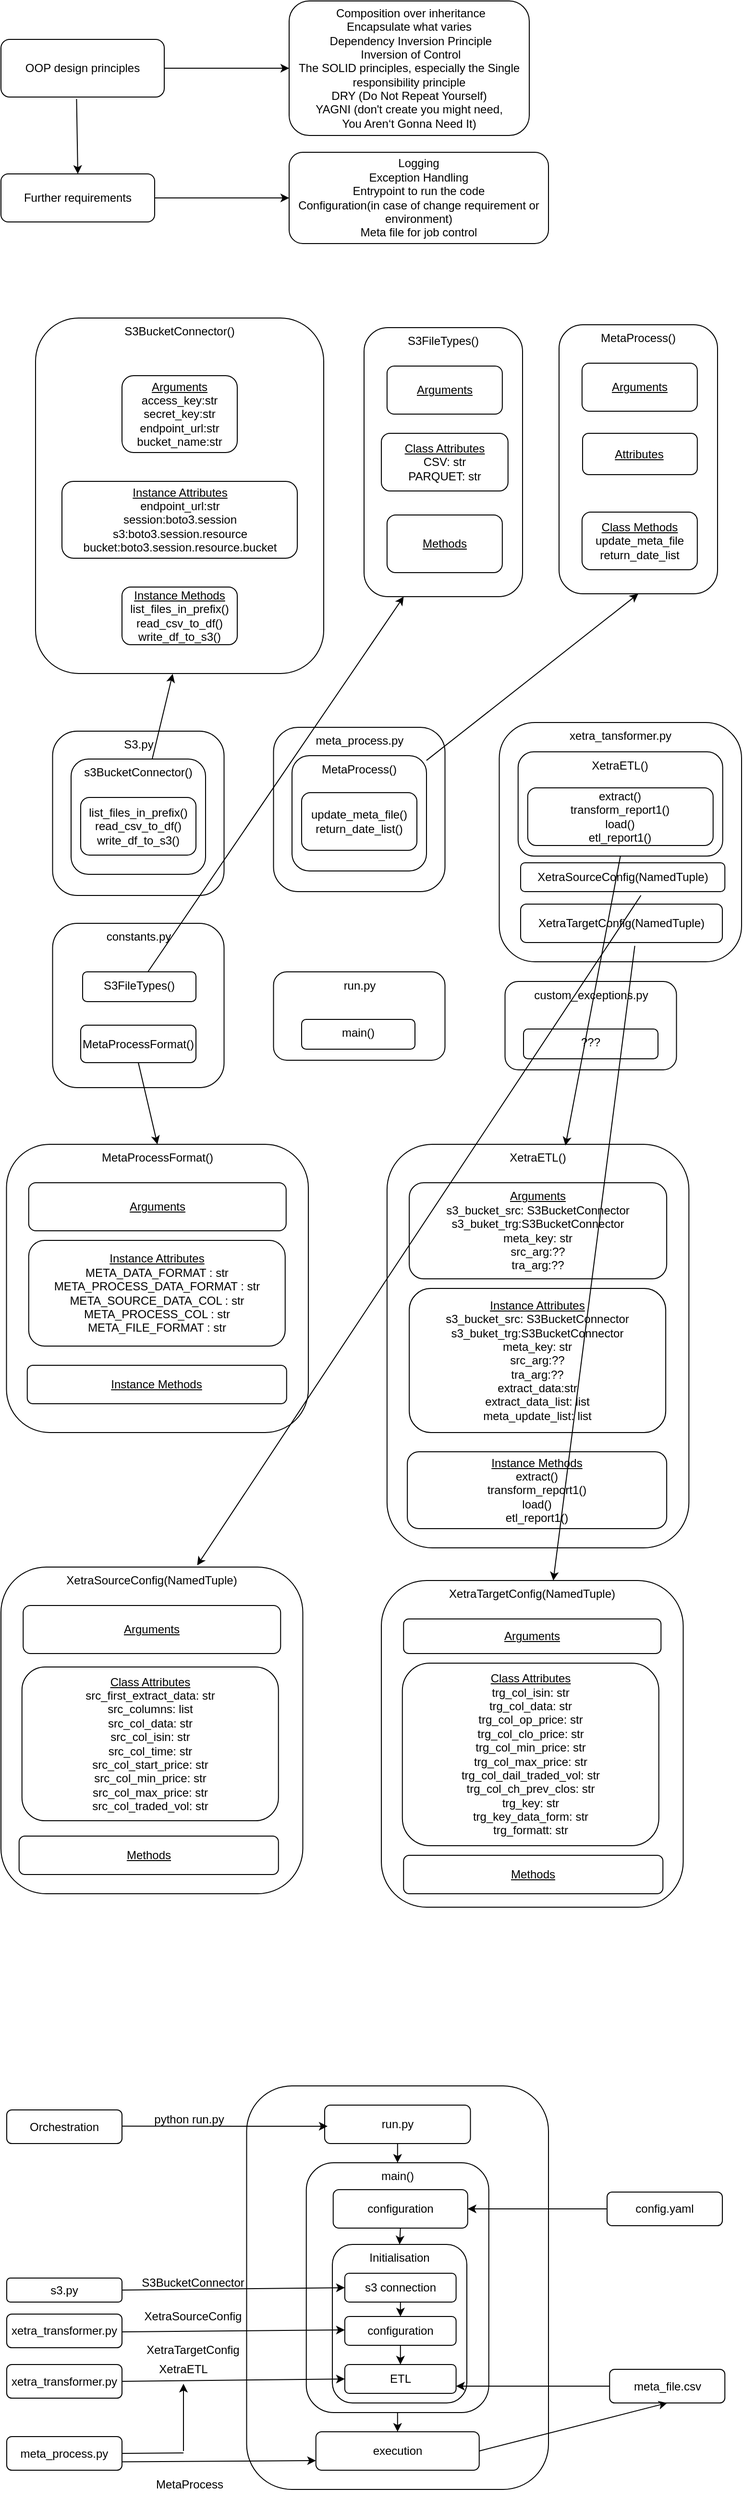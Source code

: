 <mxfile version="21.3.2" type="device" pages="6">
  <diagram id="87g0SvVwM_h93XBK6Lzv" name="class design">
    <mxGraphModel dx="1034" dy="404" grid="1" gridSize="10" guides="1" tooltips="1" connect="1" arrows="1" fold="1" page="1" pageScale="1" pageWidth="827" pageHeight="1169" math="0" shadow="0">
      <root>
        <mxCell id="0" />
        <mxCell id="1" parent="0" />
        <mxCell id="w9ElmehlstITzmYVxtny-4" value="" style="edgeStyle=orthogonalEdgeStyle;rounded=0;orthogonalLoop=1;jettySize=auto;html=1;" parent="1" source="w9ElmehlstITzmYVxtny-2" target="w9ElmehlstITzmYVxtny-3" edge="1">
          <mxGeometry relative="1" as="geometry" />
        </mxCell>
        <mxCell id="w9ElmehlstITzmYVxtny-2" value="OOP design principles" style="rounded=1;whiteSpace=wrap;html=1;" parent="1" vertex="1">
          <mxGeometry x="30" y="60" width="170" height="60" as="geometry" />
        </mxCell>
        <mxCell id="w9ElmehlstITzmYVxtny-3" value="&lt;div&gt;&amp;nbsp;Composition over inheritance&lt;/div&gt;&lt;div&gt;Encapsulate what varies&lt;/div&gt;&lt;div&gt;&amp;nbsp;Dependency Inversion Principle&lt;/div&gt;&lt;div&gt;&amp;nbsp;Inversion of Control&lt;/div&gt;&lt;div&gt;The SOLID principles, especially the Single responsibility principle&lt;/div&gt;&lt;div&gt;DRY (Do Not Repeat Yourself)&lt;/div&gt;&lt;div&gt;YAGNI (don&#39;t create you might need,&lt;/div&gt;You Aren‘t Gonna Need It&lt;span style=&quot;background-color: initial;&quot;&gt;)&lt;/span&gt;" style="whiteSpace=wrap;html=1;rounded=1;" parent="1" vertex="1">
          <mxGeometry x="330" y="20" width="250" height="140" as="geometry" />
        </mxCell>
        <mxCell id="CjUCI84xH59vwpsOTlMn-4" value="" style="edgeStyle=orthogonalEdgeStyle;rounded=0;orthogonalLoop=1;jettySize=auto;html=1;" parent="1" source="CjUCI84xH59vwpsOTlMn-1" target="CjUCI84xH59vwpsOTlMn-3" edge="1">
          <mxGeometry relative="1" as="geometry" />
        </mxCell>
        <mxCell id="CjUCI84xH59vwpsOTlMn-1" value="Further requirements" style="rounded=1;whiteSpace=wrap;html=1;" parent="1" vertex="1">
          <mxGeometry x="30" y="200" width="160" height="50" as="geometry" />
        </mxCell>
        <mxCell id="CjUCI84xH59vwpsOTlMn-2" value="" style="endArrow=classic;html=1;rounded=0;entryX=0.5;entryY=0;entryDx=0;entryDy=0;exitX=0.463;exitY=1.033;exitDx=0;exitDy=0;exitPerimeter=0;" parent="1" source="w9ElmehlstITzmYVxtny-2" target="CjUCI84xH59vwpsOTlMn-1" edge="1">
          <mxGeometry width="50" height="50" relative="1" as="geometry">
            <mxPoint x="380" y="220" as="sourcePoint" />
            <mxPoint x="430" y="170" as="targetPoint" />
          </mxGeometry>
        </mxCell>
        <mxCell id="CjUCI84xH59vwpsOTlMn-3" value="&lt;div&gt;Logging&lt;/div&gt;&lt;div&gt;Exception Handling&lt;/div&gt;&lt;div&gt;Entrypoint to run the code&lt;/div&gt;&lt;div&gt;Configuration(in case of change requirement or environment)&lt;/div&gt;&lt;div&gt;Meta file for job control&lt;/div&gt;" style="whiteSpace=wrap;html=1;rounded=1;" parent="1" vertex="1">
          <mxGeometry x="330" y="177.5" width="270" height="95" as="geometry" />
        </mxCell>
        <mxCell id="CjUCI84xH59vwpsOTlMn-5" value="S3BucketConnector()" style="rounded=1;whiteSpace=wrap;html=1;verticalAlign=top;" parent="1" vertex="1">
          <mxGeometry x="66" y="350" width="300" height="370" as="geometry" />
        </mxCell>
        <mxCell id="CjUCI84xH59vwpsOTlMn-6" value="&lt;u&gt;Arguments&lt;/u&gt;&lt;br&gt;access_key:str&lt;br&gt;secret_key:str&lt;br&gt;endpoint_url:str&lt;br&gt;bucket_name:str" style="rounded=1;whiteSpace=wrap;html=1;" parent="1" vertex="1">
          <mxGeometry x="156" y="410" width="120" height="80" as="geometry" />
        </mxCell>
        <mxCell id="CjUCI84xH59vwpsOTlMn-8" value="&lt;u&gt;Instance Attributes&lt;/u&gt;&lt;br&gt;endpoint_url:str&lt;br&gt;session:boto3.session&lt;br&gt;s3:boto3.session.resource&lt;br&gt;bucket:boto3.session.resource.bucket" style="rounded=1;whiteSpace=wrap;html=1;" parent="1" vertex="1">
          <mxGeometry x="93.5" y="520" width="245" height="80" as="geometry" />
        </mxCell>
        <mxCell id="CjUCI84xH59vwpsOTlMn-10" value="&lt;u&gt;Instance Methods&lt;/u&gt;&lt;br&gt;list_files_in_prefix()&lt;br&gt;read_csv_to_df()&lt;br&gt;write_df_to_s3()" style="rounded=1;whiteSpace=wrap;html=1;" parent="1" vertex="1">
          <mxGeometry x="156" y="630" width="120" height="60" as="geometry" />
        </mxCell>
        <mxCell id="CjUCI84xH59vwpsOTlMn-11" style="edgeStyle=orthogonalEdgeStyle;rounded=0;orthogonalLoop=1;jettySize=auto;html=1;exitX=0.5;exitY=1;exitDx=0;exitDy=0;" parent="1" source="CjUCI84xH59vwpsOTlMn-8" target="CjUCI84xH59vwpsOTlMn-8" edge="1">
          <mxGeometry relative="1" as="geometry" />
        </mxCell>
        <mxCell id="CjUCI84xH59vwpsOTlMn-16" value="S3.py" style="rounded=1;whiteSpace=wrap;html=1;verticalAlign=top;" parent="1" vertex="1">
          <mxGeometry x="83.75" y="780" width="178.5" height="171" as="geometry" />
        </mxCell>
        <mxCell id="CjUCI84xH59vwpsOTlMn-17" value="s3BucketConnector()" style="rounded=1;whiteSpace=wrap;html=1;verticalAlign=top;" parent="1" vertex="1">
          <mxGeometry x="103" y="809" width="140" height="120" as="geometry" />
        </mxCell>
        <mxCell id="CjUCI84xH59vwpsOTlMn-18" value="&lt;div&gt;list_files_in_prefix()&lt;/div&gt;&lt;div&gt;read_csv_to_df()&lt;/div&gt;&lt;div&gt;write_df_to_s3()&lt;/div&gt;" style="rounded=1;whiteSpace=wrap;html=1;" parent="1" vertex="1">
          <mxGeometry x="113" y="849" width="120" height="60" as="geometry" />
        </mxCell>
        <mxCell id="CjUCI84xH59vwpsOTlMn-19" value="meta_process.py" style="rounded=1;whiteSpace=wrap;html=1;verticalAlign=top;" parent="1" vertex="1">
          <mxGeometry x="313.75" y="776" width="178.5" height="171" as="geometry" />
        </mxCell>
        <mxCell id="CjUCI84xH59vwpsOTlMn-20" value="&lt;div style=&quot;border-color: var(--border-color);&quot;&gt;&lt;span style=&quot;background-color: initial;&quot;&gt;MetaProcess()&lt;/span&gt;&lt;br&gt;&lt;/div&gt;" style="rounded=1;whiteSpace=wrap;html=1;verticalAlign=top;" parent="1" vertex="1">
          <mxGeometry x="333" y="805.5" width="140" height="120" as="geometry" />
        </mxCell>
        <mxCell id="CjUCI84xH59vwpsOTlMn-21" value="&lt;div&gt;&lt;span style=&quot;background-color: initial;&quot;&gt;update_meta_file()&lt;/span&gt;&lt;br&gt;&lt;/div&gt;&lt;div&gt;return_date_list()&lt;/div&gt;" style="rounded=1;whiteSpace=wrap;html=1;" parent="1" vertex="1">
          <mxGeometry x="343" y="844" width="120" height="60" as="geometry" />
        </mxCell>
        <mxCell id="CjUCI84xH59vwpsOTlMn-22" value="xetra_tansformer.py" style="rounded=1;whiteSpace=wrap;html=1;verticalAlign=top;" parent="1" vertex="1">
          <mxGeometry x="548.75" y="771" width="252.25" height="249" as="geometry" />
        </mxCell>
        <mxCell id="CjUCI84xH59vwpsOTlMn-23" value="XetraETL()" style="rounded=1;whiteSpace=wrap;html=1;verticalAlign=top;" parent="1" vertex="1">
          <mxGeometry x="568.38" y="801.5" width="213" height="108.5" as="geometry" />
        </mxCell>
        <mxCell id="CjUCI84xH59vwpsOTlMn-24" value="&lt;div&gt;extract()&lt;/div&gt;&lt;div&gt;transform_report1()&lt;/div&gt;&lt;div&gt;load()&lt;/div&gt;&lt;div&gt;etl_report1()&lt;/div&gt;" style="rounded=1;whiteSpace=wrap;html=1;" parent="1" vertex="1">
          <mxGeometry x="578.38" y="839" width="193" height="60" as="geometry" />
        </mxCell>
        <mxCell id="CjUCI84xH59vwpsOTlMn-26" value="XetraSourceConfig(NamedTuple)" style="rounded=1;whiteSpace=wrap;html=1;verticalAlign=middle;" parent="1" vertex="1">
          <mxGeometry x="571" y="917" width="212.62" height="30" as="geometry" />
        </mxCell>
        <mxCell id="CjUCI84xH59vwpsOTlMn-27" value="XetraTargetConfig(NamedTuple)" style="rounded=1;whiteSpace=wrap;html=1;" parent="1" vertex="1">
          <mxGeometry x="571" y="960" width="210" height="40" as="geometry" />
        </mxCell>
        <mxCell id="CjUCI84xH59vwpsOTlMn-29" value="constants.py" style="rounded=1;whiteSpace=wrap;html=1;verticalAlign=top;" parent="1" vertex="1">
          <mxGeometry x="83.75" y="980" width="178.5" height="171" as="geometry" />
        </mxCell>
        <mxCell id="CjUCI84xH59vwpsOTlMn-30" value="&lt;div style=&quot;border-color: var(--border-color);&quot;&gt;S3FileTypes()&lt;br&gt;&lt;/div&gt;" style="rounded=1;whiteSpace=wrap;html=1;verticalAlign=top;" parent="1" vertex="1">
          <mxGeometry x="115" y="1030.5" width="118" height="31" as="geometry" />
        </mxCell>
        <mxCell id="CjUCI84xH59vwpsOTlMn-31" value="&lt;div&gt;&lt;span style=&quot;background-color: initial;&quot;&gt;MetaProcessFormat()&lt;/span&gt;&lt;br&gt;&lt;/div&gt;" style="rounded=1;whiteSpace=wrap;html=1;" parent="1" vertex="1">
          <mxGeometry x="113" y="1086" width="120" height="39" as="geometry" />
        </mxCell>
        <mxCell id="CjUCI84xH59vwpsOTlMn-32" value="run.py" style="rounded=1;whiteSpace=wrap;html=1;verticalAlign=top;" parent="1" vertex="1">
          <mxGeometry x="313.75" y="1030.5" width="178.5" height="92" as="geometry" />
        </mxCell>
        <mxCell id="CjUCI84xH59vwpsOTlMn-33" value="&lt;div style=&quot;border-color: var(--border-color);&quot;&gt;main()&lt;br&gt;&lt;/div&gt;" style="rounded=1;whiteSpace=wrap;html=1;verticalAlign=top;" parent="1" vertex="1">
          <mxGeometry x="343" y="1080" width="118" height="31" as="geometry" />
        </mxCell>
        <mxCell id="CjUCI84xH59vwpsOTlMn-34" value="custom_exceptions.py" style="rounded=1;whiteSpace=wrap;html=1;verticalAlign=top;" parent="1" vertex="1">
          <mxGeometry x="554.75" y="1040.5" width="178.5" height="92" as="geometry" />
        </mxCell>
        <mxCell id="CjUCI84xH59vwpsOTlMn-35" value="&lt;div style=&quot;border-color: var(--border-color);&quot;&gt;???&lt;/div&gt;" style="rounded=1;whiteSpace=wrap;html=1;verticalAlign=top;" parent="1" vertex="1">
          <mxGeometry x="574" y="1090" width="140" height="31" as="geometry" />
        </mxCell>
        <mxCell id="CjUCI84xH59vwpsOTlMn-37" value="S3FileTypes()" style="rounded=1;whiteSpace=wrap;html=1;verticalAlign=top;" parent="1" vertex="1">
          <mxGeometry x="408" y="360" width="165" height="280" as="geometry" />
        </mxCell>
        <mxCell id="CjUCI84xH59vwpsOTlMn-38" value="&lt;u&gt;Arguments&lt;/u&gt;&lt;br&gt;" style="rounded=1;whiteSpace=wrap;html=1;" parent="1" vertex="1">
          <mxGeometry x="431.93" y="400" width="120" height="50" as="geometry" />
        </mxCell>
        <mxCell id="CjUCI84xH59vwpsOTlMn-39" value="&lt;u&gt;Class Attributes&lt;/u&gt;&lt;br&gt;CSV: str&lt;br&gt;PARQUET: str" style="rounded=1;whiteSpace=wrap;html=1;" parent="1" vertex="1">
          <mxGeometry x="426.0" y="470" width="131.87" height="60" as="geometry" />
        </mxCell>
        <mxCell id="CjUCI84xH59vwpsOTlMn-40" value="&lt;u&gt;Methods&lt;/u&gt;" style="rounded=1;whiteSpace=wrap;html=1;" parent="1" vertex="1">
          <mxGeometry x="431.93" y="555" width="120" height="60" as="geometry" />
        </mxCell>
        <mxCell id="CjUCI84xH59vwpsOTlMn-42" value="MetaProcess()" style="rounded=1;whiteSpace=wrap;html=1;verticalAlign=top;" parent="1" vertex="1">
          <mxGeometry x="611" y="357" width="165" height="280" as="geometry" />
        </mxCell>
        <mxCell id="CjUCI84xH59vwpsOTlMn-43" value="&lt;u&gt;Arguments&lt;/u&gt;&lt;br&gt;" style="rounded=1;whiteSpace=wrap;html=1;" parent="1" vertex="1">
          <mxGeometry x="634.93" y="397" width="120" height="50" as="geometry" />
        </mxCell>
        <mxCell id="CjUCI84xH59vwpsOTlMn-44" value="&lt;u&gt;Attributes&lt;/u&gt;" style="rounded=1;whiteSpace=wrap;html=1;" parent="1" vertex="1">
          <mxGeometry x="635.49" y="470" width="119.44" height="43" as="geometry" />
        </mxCell>
        <mxCell id="CjUCI84xH59vwpsOTlMn-45" value="&lt;u&gt;Class Methods&lt;/u&gt;&lt;br&gt;update_meta_file&lt;br&gt;return_date_list" style="rounded=1;whiteSpace=wrap;html=1;" parent="1" vertex="1">
          <mxGeometry x="634.93" y="552" width="120" height="60" as="geometry" />
        </mxCell>
        <mxCell id="CjUCI84xH59vwpsOTlMn-46" value="" style="endArrow=classic;html=1;rounded=0;entryX=0.476;entryY=1.001;entryDx=0;entryDy=0;entryPerimeter=0;" parent="1" source="CjUCI84xH59vwpsOTlMn-17" target="CjUCI84xH59vwpsOTlMn-5" edge="1">
          <mxGeometry width="50" height="50" relative="1" as="geometry">
            <mxPoint x="410" y="780" as="sourcePoint" />
            <mxPoint x="460" y="730" as="targetPoint" />
          </mxGeometry>
        </mxCell>
        <mxCell id="CjUCI84xH59vwpsOTlMn-47" value="" style="endArrow=classic;html=1;rounded=0;exitX=0.576;exitY=0;exitDx=0;exitDy=0;exitPerimeter=0;entryX=0.25;entryY=1;entryDx=0;entryDy=0;" parent="1" source="CjUCI84xH59vwpsOTlMn-30" target="CjUCI84xH59vwpsOTlMn-37" edge="1">
          <mxGeometry width="50" height="50" relative="1" as="geometry">
            <mxPoint x="410" y="980" as="sourcePoint" />
            <mxPoint x="460" y="930" as="targetPoint" />
          </mxGeometry>
        </mxCell>
        <mxCell id="CjUCI84xH59vwpsOTlMn-48" value="" style="endArrow=classic;html=1;rounded=0;entryX=0.5;entryY=1;entryDx=0;entryDy=0;" parent="1" source="CjUCI84xH59vwpsOTlMn-20" target="CjUCI84xH59vwpsOTlMn-42" edge="1">
          <mxGeometry width="50" height="50" relative="1" as="geometry">
            <mxPoint x="410" y="980" as="sourcePoint" />
            <mxPoint x="460" y="930" as="targetPoint" />
          </mxGeometry>
        </mxCell>
        <mxCell id="CjUCI84xH59vwpsOTlMn-50" value="MetaProcessFormat()" style="rounded=1;whiteSpace=wrap;html=1;verticalAlign=top;" parent="1" vertex="1">
          <mxGeometry x="35.75" y="1210" width="314.25" height="300" as="geometry" />
        </mxCell>
        <mxCell id="CjUCI84xH59vwpsOTlMn-51" value="&lt;u&gt;Arguments&lt;/u&gt;&lt;br&gt;" style="rounded=1;whiteSpace=wrap;html=1;" parent="1" vertex="1">
          <mxGeometry x="58.88" y="1250" width="268" height="50" as="geometry" />
        </mxCell>
        <mxCell id="CjUCI84xH59vwpsOTlMn-52" value="&lt;u&gt;Instance Attributes&lt;/u&gt;&lt;br&gt;META_DATA_FORMAT : str&lt;br&gt;META_PROCESS_DATA_FORMAT : str&lt;br&gt;META_SOURCE_DATA_COL : str&lt;br&gt;META_PROCESS_COL : str&lt;br&gt;META_FILE_FORMAT : str" style="rounded=1;whiteSpace=wrap;html=1;" parent="1" vertex="1">
          <mxGeometry x="58.88" y="1310" width="267" height="110" as="geometry" />
        </mxCell>
        <mxCell id="CjUCI84xH59vwpsOTlMn-53" value="&lt;u&gt;Instance Methods&lt;/u&gt;" style="rounded=1;whiteSpace=wrap;html=1;" parent="1" vertex="1">
          <mxGeometry x="57.38" y="1440" width="270" height="40" as="geometry" />
        </mxCell>
        <mxCell id="CjUCI84xH59vwpsOTlMn-54" value="" style="endArrow=classic;html=1;rounded=0;entryX=0.5;entryY=0;entryDx=0;entryDy=0;exitX=0.5;exitY=1;exitDx=0;exitDy=0;" parent="1" source="CjUCI84xH59vwpsOTlMn-31" target="CjUCI84xH59vwpsOTlMn-50" edge="1">
          <mxGeometry width="50" height="50" relative="1" as="geometry">
            <mxPoint x="210" y="1190" as="sourcePoint" />
            <mxPoint x="220" y="1110" as="targetPoint" />
          </mxGeometry>
        </mxCell>
        <mxCell id="CjUCI84xH59vwpsOTlMn-55" value="XetraETL()" style="rounded=1;whiteSpace=wrap;html=1;verticalAlign=top;" parent="1" vertex="1">
          <mxGeometry x="431.93" y="1210" width="314.25" height="420" as="geometry" />
        </mxCell>
        <mxCell id="CjUCI84xH59vwpsOTlMn-56" value="&lt;u&gt;Arguments&lt;br&gt;&lt;/u&gt;s3_bucket_src: S3BucketConnector&lt;br&gt;s3_buket_trg:S3BucketConnector&lt;br&gt;meta_key: str&lt;br&gt;src_arg:??&lt;br&gt;tra_arg:??" style="rounded=1;whiteSpace=wrap;html=1;" parent="1" vertex="1">
          <mxGeometry x="455.06" y="1250" width="268" height="100" as="geometry" />
        </mxCell>
        <mxCell id="CjUCI84xH59vwpsOTlMn-57" value="&lt;u&gt;Instance Attributes&lt;br&gt;&lt;/u&gt;s3_bucket_src: S3BucketConnector&lt;br style=&quot;border-color: var(--border-color);&quot;&gt;s3_buket_trg:S3BucketConnector&lt;br&gt;meta_key: str&lt;br style=&quot;border-color: var(--border-color);&quot;&gt;src_arg:??&lt;br style=&quot;border-color: var(--border-color);&quot;&gt;tra_arg:??&lt;br&gt;extract_data:str&lt;br&gt;extract_data_list: list&lt;br&gt;meta_update_list: list" style="rounded=1;whiteSpace=wrap;html=1;" parent="1" vertex="1">
          <mxGeometry x="455.06" y="1360" width="267" height="150" as="geometry" />
        </mxCell>
        <mxCell id="CjUCI84xH59vwpsOTlMn-58" value="&lt;u&gt;Instance Methods&lt;/u&gt;&lt;br&gt;extract()&lt;br&gt;transform_report1()&lt;br&gt;load()&lt;br&gt;etl_report1()" style="rounded=1;whiteSpace=wrap;html=1;" parent="1" vertex="1">
          <mxGeometry x="453.06" y="1530" width="270" height="80" as="geometry" />
        </mxCell>
        <mxCell id="CjUCI84xH59vwpsOTlMn-59" value="" style="endArrow=classic;html=1;rounded=0;exitX=0.5;exitY=1;exitDx=0;exitDy=0;entryX=0.591;entryY=0.003;entryDx=0;entryDy=0;entryPerimeter=0;" parent="1" source="CjUCI84xH59vwpsOTlMn-23" target="CjUCI84xH59vwpsOTlMn-55" edge="1">
          <mxGeometry width="50" height="50" relative="1" as="geometry">
            <mxPoint x="183" y="1135" as="sourcePoint" />
            <mxPoint x="203" y="1220" as="targetPoint" />
          </mxGeometry>
        </mxCell>
        <mxCell id="CjUCI84xH59vwpsOTlMn-60" value="XetraSourceConfig(NamedTuple)" style="rounded=1;whiteSpace=wrap;html=1;verticalAlign=top;" parent="1" vertex="1">
          <mxGeometry x="30" y="1650" width="314.25" height="340" as="geometry" />
        </mxCell>
        <mxCell id="CjUCI84xH59vwpsOTlMn-61" value="&lt;u&gt;Arguments&lt;/u&gt;&lt;br&gt;" style="rounded=1;whiteSpace=wrap;html=1;" parent="1" vertex="1">
          <mxGeometry x="53.13" y="1690" width="268" height="50" as="geometry" />
        </mxCell>
        <mxCell id="CjUCI84xH59vwpsOTlMn-62" value="&lt;u&gt;Class Attributes&lt;/u&gt;&lt;br&gt;src_first_extract_data: str&lt;br&gt;src_columns: list&lt;br&gt;src_col_data: str&lt;br&gt;src_col_isin: str&lt;br&gt;src_col_time: str&lt;br&gt;src_col_start_price: str&lt;br&gt;src_col_min_price: str&lt;br&gt;src_col_max_price: str&lt;br&gt;src_col_traded_vol: str" style="rounded=1;whiteSpace=wrap;html=1;" parent="1" vertex="1">
          <mxGeometry x="51.88" y="1754" width="267" height="160" as="geometry" />
        </mxCell>
        <mxCell id="CjUCI84xH59vwpsOTlMn-63" value="&lt;u&gt;Methods&lt;/u&gt;" style="rounded=1;whiteSpace=wrap;html=1;" parent="1" vertex="1">
          <mxGeometry x="48.88" y="1930" width="270" height="40" as="geometry" />
        </mxCell>
        <mxCell id="CjUCI84xH59vwpsOTlMn-64" value="XetraTargetConfig(NamedTuple)" style="rounded=1;whiteSpace=wrap;html=1;verticalAlign=top;" parent="1" vertex="1">
          <mxGeometry x="426" y="1664" width="314.25" height="340" as="geometry" />
        </mxCell>
        <mxCell id="CjUCI84xH59vwpsOTlMn-65" value="&lt;u&gt;Arguments&lt;/u&gt;&lt;br&gt;" style="rounded=1;whiteSpace=wrap;html=1;" parent="1" vertex="1">
          <mxGeometry x="449.13" y="1704" width="268" height="36" as="geometry" />
        </mxCell>
        <mxCell id="CjUCI84xH59vwpsOTlMn-66" value="&lt;u&gt;Class Attributes&lt;/u&gt;&lt;br&gt;trg_col_isin: str&lt;br&gt;trg_col_data: str&lt;br&gt;trg_col_op_price: str&lt;br&gt;trg_col_clo_price: str&lt;br&gt;trg_col_min_price: str&lt;br style=&quot;border-color: var(--border-color);&quot;&gt;trg_col_max_price: str&lt;br&gt;trg_col_dail_traded_vol: str&lt;br&gt;trg_col_ch_prev_clos: str&lt;br&gt;trg_key: str&lt;br&gt;trg_key_data_form: str&lt;br&gt;trg_formatt: str" style="rounded=1;whiteSpace=wrap;html=1;" parent="1" vertex="1">
          <mxGeometry x="447.88" y="1750" width="267" height="190" as="geometry" />
        </mxCell>
        <mxCell id="CjUCI84xH59vwpsOTlMn-67" value="&lt;u&gt;Methods&lt;/u&gt;" style="rounded=1;whiteSpace=wrap;html=1;" parent="1" vertex="1">
          <mxGeometry x="449.13" y="1950" width="270" height="40" as="geometry" />
        </mxCell>
        <mxCell id="CjUCI84xH59vwpsOTlMn-68" value="" style="endArrow=classic;html=1;rounded=0;exitX=0.589;exitY=1.129;exitDx=0;exitDy=0;entryX=0.65;entryY=-0.005;entryDx=0;entryDy=0;entryPerimeter=0;exitPerimeter=0;" parent="1" source="CjUCI84xH59vwpsOTlMn-26" target="CjUCI84xH59vwpsOTlMn-60" edge="1">
          <mxGeometry width="50" height="50" relative="1" as="geometry">
            <mxPoint x="685" y="920" as="sourcePoint" />
            <mxPoint x="628" y="1221" as="targetPoint" />
          </mxGeometry>
        </mxCell>
        <mxCell id="CjUCI84xH59vwpsOTlMn-69" value="" style="endArrow=classic;html=1;rounded=0;exitX=0.566;exitY=1.086;exitDx=0;exitDy=0;exitPerimeter=0;" parent="1" source="CjUCI84xH59vwpsOTlMn-27" target="CjUCI84xH59vwpsOTlMn-64" edge="1">
          <mxGeometry width="50" height="50" relative="1" as="geometry">
            <mxPoint x="695" y="930" as="sourcePoint" />
            <mxPoint x="638" y="1231" as="targetPoint" />
          </mxGeometry>
        </mxCell>
        <mxCell id="CjUCI84xH59vwpsOTlMn-70" value="" style="rounded=1;whiteSpace=wrap;html=1;verticalAlign=top;" parent="1" vertex="1">
          <mxGeometry x="285.75" y="2190" width="314.25" height="420" as="geometry" />
        </mxCell>
        <mxCell id="CjUCI84xH59vwpsOTlMn-71" value="run.py" style="rounded=1;whiteSpace=wrap;html=1;" parent="1" vertex="1">
          <mxGeometry x="367" y="2210" width="151.75" height="40" as="geometry" />
        </mxCell>
        <mxCell id="CjUCI84xH59vwpsOTlMn-72" value="main()" style="rounded=1;whiteSpace=wrap;html=1;verticalAlign=top;" parent="1" vertex="1">
          <mxGeometry x="347.87" y="2270" width="190" height="260" as="geometry" />
        </mxCell>
        <mxCell id="CjUCI84xH59vwpsOTlMn-73" value="execution" style="rounded=1;whiteSpace=wrap;html=1;" parent="1" vertex="1">
          <mxGeometry x="357.87" y="2550" width="170" height="40" as="geometry" />
        </mxCell>
        <mxCell id="CjUCI84xH59vwpsOTlMn-74" value="configuration" style="rounded=1;whiteSpace=wrap;html=1;" parent="1" vertex="1">
          <mxGeometry x="375.87" y="2298" width="140" height="40" as="geometry" />
        </mxCell>
        <mxCell id="CjUCI84xH59vwpsOTlMn-75" value="Initialisation" style="rounded=1;whiteSpace=wrap;html=1;verticalAlign=top;" parent="1" vertex="1">
          <mxGeometry x="375" y="2355" width="140" height="165" as="geometry" />
        </mxCell>
        <mxCell id="CjUCI84xH59vwpsOTlMn-76" value="s3 connection" style="rounded=1;whiteSpace=wrap;html=1;" parent="1" vertex="1">
          <mxGeometry x="387.94" y="2385" width="115.87" height="30" as="geometry" />
        </mxCell>
        <mxCell id="CjUCI84xH59vwpsOTlMn-79" value="configuration" style="rounded=1;whiteSpace=wrap;html=1;" parent="1" vertex="1">
          <mxGeometry x="387.94" y="2430" width="115.87" height="30" as="geometry" />
        </mxCell>
        <mxCell id="CjUCI84xH59vwpsOTlMn-80" value="ETL" style="rounded=1;whiteSpace=wrap;html=1;" parent="1" vertex="1">
          <mxGeometry x="387.94" y="2480" width="115.87" height="30" as="geometry" />
        </mxCell>
        <mxCell id="CjUCI84xH59vwpsOTlMn-82" value="" style="endArrow=classic;html=1;rounded=0;exitX=0.5;exitY=1;exitDx=0;exitDy=0;entryX=0.5;entryY=0;entryDx=0;entryDy=0;" parent="1" source="CjUCI84xH59vwpsOTlMn-71" target="CjUCI84xH59vwpsOTlMn-72" edge="1">
          <mxGeometry width="50" height="50" relative="1" as="geometry">
            <mxPoint x="410" y="2400" as="sourcePoint" />
            <mxPoint x="450" y="2270" as="targetPoint" />
          </mxGeometry>
        </mxCell>
        <mxCell id="CjUCI84xH59vwpsOTlMn-84" value="" style="endArrow=classic;html=1;rounded=0;exitX=0.5;exitY=1;exitDx=0;exitDy=0;entryX=0.5;entryY=0;entryDx=0;entryDy=0;" parent="1" source="CjUCI84xH59vwpsOTlMn-74" target="CjUCI84xH59vwpsOTlMn-75" edge="1">
          <mxGeometry width="50" height="50" relative="1" as="geometry">
            <mxPoint x="410" y="2400" as="sourcePoint" />
            <mxPoint x="460" y="2350" as="targetPoint" />
          </mxGeometry>
        </mxCell>
        <mxCell id="CjUCI84xH59vwpsOTlMn-85" value="" style="endArrow=classic;html=1;rounded=0;exitX=0.5;exitY=1;exitDx=0;exitDy=0;entryX=0.5;entryY=0;entryDx=0;entryDy=0;" parent="1" source="CjUCI84xH59vwpsOTlMn-76" target="CjUCI84xH59vwpsOTlMn-79" edge="1">
          <mxGeometry width="50" height="50" relative="1" as="geometry">
            <mxPoint x="410" y="2400" as="sourcePoint" />
            <mxPoint x="460" y="2350" as="targetPoint" />
          </mxGeometry>
        </mxCell>
        <mxCell id="CjUCI84xH59vwpsOTlMn-86" value="" style="endArrow=classic;html=1;rounded=0;exitX=0.5;exitY=1;exitDx=0;exitDy=0;" parent="1" source="CjUCI84xH59vwpsOTlMn-79" target="CjUCI84xH59vwpsOTlMn-80" edge="1">
          <mxGeometry width="50" height="50" relative="1" as="geometry">
            <mxPoint x="410" y="2400" as="sourcePoint" />
            <mxPoint x="460" y="2350" as="targetPoint" />
          </mxGeometry>
        </mxCell>
        <mxCell id="CjUCI84xH59vwpsOTlMn-87" value="" style="endArrow=classic;html=1;rounded=0;exitX=0.5;exitY=1;exitDx=0;exitDy=0;entryX=0.5;entryY=0;entryDx=0;entryDy=0;" parent="1" source="CjUCI84xH59vwpsOTlMn-72" target="CjUCI84xH59vwpsOTlMn-73" edge="1">
          <mxGeometry width="50" height="50" relative="1" as="geometry">
            <mxPoint x="410" y="2400" as="sourcePoint" />
            <mxPoint x="460" y="2350" as="targetPoint" />
          </mxGeometry>
        </mxCell>
        <mxCell id="CjUCI84xH59vwpsOTlMn-88" value="config.yaml" style="rounded=1;whiteSpace=wrap;html=1;" parent="1" vertex="1">
          <mxGeometry x="661" y="2300.5" width="120" height="35" as="geometry" />
        </mxCell>
        <mxCell id="CjUCI84xH59vwpsOTlMn-89" value="meta_file.csv" style="rounded=1;whiteSpace=wrap;html=1;" parent="1" vertex="1">
          <mxGeometry x="663.62" y="2485" width="120" height="35" as="geometry" />
        </mxCell>
        <mxCell id="CjUCI84xH59vwpsOTlMn-90" value="" style="endArrow=classic;html=1;rounded=0;exitX=0;exitY=0.5;exitDx=0;exitDy=0;entryX=1;entryY=0.5;entryDx=0;entryDy=0;" parent="1" source="CjUCI84xH59vwpsOTlMn-88" target="CjUCI84xH59vwpsOTlMn-74" edge="1">
          <mxGeometry width="50" height="50" relative="1" as="geometry">
            <mxPoint x="470" y="2400" as="sourcePoint" />
            <mxPoint x="510" y="2320" as="targetPoint" />
          </mxGeometry>
        </mxCell>
        <mxCell id="CjUCI84xH59vwpsOTlMn-91" value="" style="endArrow=classic;html=1;rounded=0;exitX=0;exitY=0.5;exitDx=0;exitDy=0;entryX=1;entryY=0.75;entryDx=0;entryDy=0;" parent="1" source="CjUCI84xH59vwpsOTlMn-89" target="CjUCI84xH59vwpsOTlMn-80" edge="1">
          <mxGeometry width="50" height="50" relative="1" as="geometry">
            <mxPoint x="671" y="2328" as="sourcePoint" />
            <mxPoint x="526" y="2328" as="targetPoint" />
          </mxGeometry>
        </mxCell>
        <mxCell id="CjUCI84xH59vwpsOTlMn-92" value="" style="endArrow=classic;html=1;rounded=0;entryX=0.5;entryY=1;entryDx=0;entryDy=0;exitX=1;exitY=0.5;exitDx=0;exitDy=0;" parent="1" source="CjUCI84xH59vwpsOTlMn-73" target="CjUCI84xH59vwpsOTlMn-89" edge="1">
          <mxGeometry width="50" height="50" relative="1" as="geometry">
            <mxPoint x="470" y="2400" as="sourcePoint" />
            <mxPoint x="520" y="2350" as="targetPoint" />
          </mxGeometry>
        </mxCell>
        <mxCell id="CjUCI84xH59vwpsOTlMn-93" value="Orchestration" style="rounded=1;whiteSpace=wrap;html=1;" parent="1" vertex="1">
          <mxGeometry x="36" y="2215" width="120" height="35" as="geometry" />
        </mxCell>
        <mxCell id="YZ6aFwfp0zA6kDUrZEOb-1" value="s3.py" style="rounded=1;whiteSpace=wrap;html=1;" parent="1" vertex="1">
          <mxGeometry x="36" y="2390" width="120" height="25" as="geometry" />
        </mxCell>
        <mxCell id="YZ6aFwfp0zA6kDUrZEOb-2" value="xetra_transformer.py" style="rounded=1;whiteSpace=wrap;html=1;" parent="1" vertex="1">
          <mxGeometry x="36" y="2427.5" width="120" height="35" as="geometry" />
        </mxCell>
        <mxCell id="YZ6aFwfp0zA6kDUrZEOb-3" value="xetra_transformer.py" style="rounded=1;whiteSpace=wrap;html=1;" parent="1" vertex="1">
          <mxGeometry x="36" y="2480" width="120" height="35" as="geometry" />
        </mxCell>
        <mxCell id="YZ6aFwfp0zA6kDUrZEOb-4" value="meta_process.py" style="rounded=1;whiteSpace=wrap;html=1;" parent="1" vertex="1">
          <mxGeometry x="36" y="2555" width="120" height="35" as="geometry" />
        </mxCell>
        <mxCell id="YZ6aFwfp0zA6kDUrZEOb-5" value="" style="endArrow=classic;html=1;rounded=0;entryX=0;entryY=0.5;entryDx=0;entryDy=0;exitX=1;exitY=0.5;exitDx=0;exitDy=0;" parent="1" source="YZ6aFwfp0zA6kDUrZEOb-1" target="CjUCI84xH59vwpsOTlMn-76" edge="1">
          <mxGeometry width="50" height="50" relative="1" as="geometry">
            <mxPoint x="160" y="2400" as="sourcePoint" />
            <mxPoint x="250" y="2350" as="targetPoint" />
          </mxGeometry>
        </mxCell>
        <mxCell id="YZ6aFwfp0zA6kDUrZEOb-6" value="" style="endArrow=classic;html=1;rounded=0;" parent="1" edge="1">
          <mxGeometry width="50" height="50" relative="1" as="geometry">
            <mxPoint x="156" y="2231.91" as="sourcePoint" />
            <mxPoint x="370" y="2232" as="targetPoint" />
          </mxGeometry>
        </mxCell>
        <mxCell id="YZ6aFwfp0zA6kDUrZEOb-8" value="python run.py" style="text;html=1;strokeColor=none;fillColor=none;align=center;verticalAlign=middle;whiteSpace=wrap;rounded=0;" parent="1" vertex="1">
          <mxGeometry x="176" y="2210" width="100" height="30" as="geometry" />
        </mxCell>
        <mxCell id="YZ6aFwfp0zA6kDUrZEOb-9" value="S3BucketConnector" style="text;html=1;strokeColor=none;fillColor=none;align=center;verticalAlign=middle;whiteSpace=wrap;rounded=0;" parent="1" vertex="1">
          <mxGeometry x="200" y="2380" width="60" height="30" as="geometry" />
        </mxCell>
        <mxCell id="YZ6aFwfp0zA6kDUrZEOb-10" value="" style="endArrow=classic;html=1;rounded=0;entryX=0;entryY=0.5;entryDx=0;entryDy=0;exitX=1;exitY=0.5;exitDx=0;exitDy=0;" parent="1" edge="1">
          <mxGeometry width="50" height="50" relative="1" as="geometry">
            <mxPoint x="155.94" y="2446" as="sourcePoint" />
            <mxPoint x="387.94" y="2444" as="targetPoint" />
          </mxGeometry>
        </mxCell>
        <mxCell id="YZ6aFwfp0zA6kDUrZEOb-12" value="XetraSourceConfig" style="text;html=1;strokeColor=none;fillColor=none;align=center;verticalAlign=middle;whiteSpace=wrap;rounded=0;" parent="1" vertex="1">
          <mxGeometry x="165" y="2415" width="130" height="30" as="geometry" />
        </mxCell>
        <mxCell id="YZ6aFwfp0zA6kDUrZEOb-14" value="XetraTargetConfig" style="text;html=1;strokeColor=none;fillColor=none;align=center;verticalAlign=middle;whiteSpace=wrap;rounded=0;" parent="1" vertex="1">
          <mxGeometry x="165" y="2450" width="130" height="30" as="geometry" />
        </mxCell>
        <mxCell id="YZ6aFwfp0zA6kDUrZEOb-15" value="" style="endArrow=classic;html=1;rounded=0;exitX=1;exitY=0.5;exitDx=0;exitDy=0;entryX=0;entryY=0.5;entryDx=0;entryDy=0;" parent="1" source="YZ6aFwfp0zA6kDUrZEOb-3" target="CjUCI84xH59vwpsOTlMn-80" edge="1">
          <mxGeometry width="50" height="50" relative="1" as="geometry">
            <mxPoint x="160" y="2400" as="sourcePoint" />
            <mxPoint x="210" y="2350" as="targetPoint" />
          </mxGeometry>
        </mxCell>
        <mxCell id="YZ6aFwfp0zA6kDUrZEOb-16" value="XetraETL" style="text;html=1;strokeColor=none;fillColor=none;align=center;verticalAlign=middle;whiteSpace=wrap;rounded=0;" parent="1" vertex="1">
          <mxGeometry x="190" y="2470" width="60" height="30" as="geometry" />
        </mxCell>
        <mxCell id="YZ6aFwfp0zA6kDUrZEOb-17" value="" style="endArrow=classic;html=1;rounded=0;exitX=1;exitY=0.75;exitDx=0;exitDy=0;entryX=0;entryY=0.75;entryDx=0;entryDy=0;" parent="1" source="YZ6aFwfp0zA6kDUrZEOb-4" target="CjUCI84xH59vwpsOTlMn-73" edge="1">
          <mxGeometry width="50" height="50" relative="1" as="geometry">
            <mxPoint x="240" y="2400" as="sourcePoint" />
            <mxPoint x="290" y="2350" as="targetPoint" />
          </mxGeometry>
        </mxCell>
        <mxCell id="YZ6aFwfp0zA6kDUrZEOb-18" value="" style="endArrow=none;html=1;rounded=0;exitX=1;exitY=0.5;exitDx=0;exitDy=0;" parent="1" source="YZ6aFwfp0zA6kDUrZEOb-4" edge="1">
          <mxGeometry width="50" height="50" relative="1" as="geometry">
            <mxPoint x="240" y="2400" as="sourcePoint" />
            <mxPoint x="220" y="2572" as="targetPoint" />
          </mxGeometry>
        </mxCell>
        <mxCell id="YZ6aFwfp0zA6kDUrZEOb-19" value="" style="endArrow=classic;html=1;rounded=0;entryX=0.5;entryY=1;entryDx=0;entryDy=0;" parent="1" target="YZ6aFwfp0zA6kDUrZEOb-16" edge="1">
          <mxGeometry width="50" height="50" relative="1" as="geometry">
            <mxPoint x="220" y="2570" as="sourcePoint" />
            <mxPoint x="290" y="2350" as="targetPoint" />
          </mxGeometry>
        </mxCell>
        <mxCell id="YZ6aFwfp0zA6kDUrZEOb-20" value="MetaProcess" style="text;html=1;strokeColor=none;fillColor=none;align=center;verticalAlign=middle;whiteSpace=wrap;rounded=0;" parent="1" vertex="1">
          <mxGeometry x="190" y="2590" width="73" height="30" as="geometry" />
        </mxCell>
      </root>
    </mxGraphModel>
  </diagram>
  <diagram id="v7Ocrdcg6qhqbQOWHlHy" name="restucture quick&amp;dirty">
    <mxGraphModel dx="1034" dy="404" grid="1" gridSize="10" guides="1" tooltips="1" connect="1" arrows="1" fold="1" page="1" pageScale="1" pageWidth="827" pageHeight="1169" math="0" shadow="0">
      <root>
        <mxCell id="0" />
        <mxCell id="1" parent="0" />
        <mxCell id="1anfh8yte9Dw89BE7b4n-2" value="Adapter layer" style="swimlane;fontStyle=0;childLayout=stackLayout;horizontal=1;startSize=30;horizontalStack=0;resizeParent=1;resizeParentMax=0;resizeLast=0;collapsible=1;marginBottom=0;whiteSpace=wrap;html=1;" parent="1" vertex="1">
          <mxGeometry x="80" y="120" width="200" height="280" as="geometry">
            <mxRectangle x="80" y="120" width="110" height="30" as="alternateBounds" />
          </mxGeometry>
        </mxCell>
        <mxCell id="1anfh8yte9Dw89BE7b4n-4" value="def read_csv_to df&lt;br&gt;(bucket, key, decoding = &#39;utf-8&#39;, sep = &#39;,&#39;)&lt;br&gt;&amp;nbsp;return df" style="text;strokeColor=none;fillColor=none;align=left;verticalAlign=middle;spacingLeft=4;spacingRight=4;overflow=hidden;points=[[0,0.5],[1,0.5]];portConstraint=eastwest;rotatable=0;whiteSpace=wrap;html=1;shadow=1;labelBackgroundColor=none;labelBorderColor=default;" parent="1anfh8yte9Dw89BE7b4n-2" vertex="1">
          <mxGeometry y="30" width="200" height="100" as="geometry" />
        </mxCell>
        <mxCell id="1anfh8yte9Dw89BE7b4n-20" value="def write_df_to_s3&amp;nbsp; &amp;nbsp;&amp;nbsp; &amp;nbsp; &amp;nbsp; &amp;nbsp; &amp;nbsp; &amp;nbsp; &amp;nbsp; &amp;nbsp; &amp;nbsp; &amp;nbsp; &amp;nbsp; &amp;nbsp;&lt;br&gt;(bucket, df, key)&amp;nbsp; &amp;nbsp; &amp;nbsp; &amp;nbsp; &amp;nbsp; &amp;nbsp; &amp;nbsp; &amp;nbsp; &amp;nbsp; &amp;nbsp; &amp;nbsp; &amp;nbsp; &amp;nbsp; &amp;nbsp; &amp;nbsp;&amp;nbsp;&lt;br&gt;return True" style="text;strokeColor=none;fillColor=none;align=left;verticalAlign=middle;spacingLeft=4;spacingRight=4;overflow=hidden;points=[[0,0.5],[1,0.5]];portConstraint=eastwest;rotatable=0;whiteSpace=wrap;html=1;labelBorderColor=default;" parent="1anfh8yte9Dw89BE7b4n-2" vertex="1">
          <mxGeometry y="130" width="200" height="90" as="geometry" />
        </mxCell>
        <mxCell id="1anfh8yte9Dw89BE7b4n-5" value="def return_objects&lt;br&gt;(bucket, arg_date, src_format):&lt;br&gt;return objects&amp;nbsp; &amp;nbsp; &amp;nbsp; &amp;nbsp; &amp;nbsp; &amp;nbsp; &amp;nbsp; &amp;nbsp; &amp;nbsp; &amp;nbsp; &amp;nbsp; &amp;nbsp; &amp;nbsp; &amp;nbsp; &amp;nbsp; &amp;nbsp; &amp;nbsp;&amp;nbsp;" style="text;strokeColor=none;fillColor=none;align=left;verticalAlign=middle;spacingLeft=4;spacingRight=4;overflow=hidden;points=[[0,0.5],[1,0.5]];portConstraint=eastwest;rotatable=0;whiteSpace=wrap;html=1;labelBorderColor=default;" parent="1anfh8yte9Dw89BE7b4n-2" vertex="1">
          <mxGeometry y="220" width="200" height="60" as="geometry" />
        </mxCell>
        <mxCell id="1anfh8yte9Dw89BE7b4n-6" value="jupyter notebook" style="text;html=1;strokeColor=none;fillColor=none;align=center;verticalAlign=middle;whiteSpace=wrap;rounded=0;" parent="1" vertex="1">
          <mxGeometry x="80" y="50" width="110" height="30" as="geometry" />
        </mxCell>
        <mxCell id="1anfh8yte9Dw89BE7b4n-23" value="&lt;div&gt;csv_obj = bucket.Object(key=key).get().get(&#39;Body&#39;).read().decode(decoding)&lt;/div&gt;&lt;div&gt;data = StringIO(csv_obj)&lt;/div&gt;&lt;div&gt;df = pd.read_csv(data, delimiter=sep)&lt;/div&gt;" style="rounded=0;whiteSpace=wrap;html=1;align=left;" parent="1" vertex="1">
          <mxGeometry x="390" y="170" width="410" height="60" as="geometry" />
        </mxCell>
        <mxCell id="1anfh8yte9Dw89BE7b4n-24" value="" style="endArrow=classic;html=1;rounded=0;exitX=1;exitY=0.5;exitDx=0;exitDy=0;entryX=0;entryY=0.5;entryDx=0;entryDy=0;" parent="1" source="1anfh8yte9Dw89BE7b4n-4" target="1anfh8yte9Dw89BE7b4n-23" edge="1">
          <mxGeometry width="50" height="50" relative="1" as="geometry">
            <mxPoint x="500" y="220" as="sourcePoint" />
            <mxPoint x="550" y="170" as="targetPoint" />
          </mxGeometry>
        </mxCell>
        <mxCell id="1anfh8yte9Dw89BE7b4n-25" value="" style="endArrow=classic;html=1;rounded=0;exitX=1;exitY=0.5;exitDx=0;exitDy=0;entryX=0;entryY=0.5;entryDx=0;entryDy=0;" parent="1" source="1anfh8yte9Dw89BE7b4n-20" target="1anfh8yte9Dw89BE7b4n-26" edge="1">
          <mxGeometry width="50" height="50" relative="1" as="geometry">
            <mxPoint x="280" y="290" as="sourcePoint" />
            <mxPoint x="400" y="290" as="targetPoint" />
          </mxGeometry>
        </mxCell>
        <mxCell id="1anfh8yte9Dw89BE7b4n-26" value="&lt;div&gt;out_buffer = BytesIO()&lt;/div&gt;&lt;div&gt;df.to_parquet(out_buffer, index=False)&lt;/div&gt;&lt;div&gt;bucket.put_object(Body=out_buffer.getvalue(), Key=key)&lt;/div&gt;" style="rounded=0;whiteSpace=wrap;html=1;align=left;" parent="1" vertex="1">
          <mxGeometry x="390" y="265" width="410" height="60" as="geometry" />
        </mxCell>
        <mxCell id="1anfh8yte9Dw89BE7b4n-27" value="" style="endArrow=classic;html=1;rounded=0;exitX=1.007;exitY=0.656;exitDx=0;exitDy=0;exitPerimeter=0;entryX=0;entryY=0.5;entryDx=0;entryDy=0;" parent="1" source="1anfh8yte9Dw89BE7b4n-5" target="1anfh8yte9Dw89BE7b4n-28" edge="1">
          <mxGeometry width="50" height="50" relative="1" as="geometry">
            <mxPoint x="280" y="360" as="sourcePoint" />
            <mxPoint x="400" y="370" as="targetPoint" />
          </mxGeometry>
        </mxCell>
        <mxCell id="1anfh8yte9Dw89BE7b4n-28" value="&lt;div&gt;min_date = datetime.strptime(arg_date, src_format).date() - timedelta(days=1)&lt;/div&gt;&lt;div&gt;objects = [obj.key for obj in bucket.objects.all() if datetime.strptime(obj.key.split(&#39;/&#39;)[0], src_format).date() &amp;gt;= min_date]&lt;/div&gt;&lt;div&gt;&lt;br&gt;&lt;/div&gt;" style="rounded=0;whiteSpace=wrap;html=1;align=left;verticalAlign=bottom;" parent="1" vertex="1">
          <mxGeometry x="390" y="340" width="410" height="80" as="geometry" />
        </mxCell>
        <mxCell id="1anfh8yte9Dw89BE7b4n-29" value="Application Layer" style="swimlane;fontStyle=0;childLayout=stackLayout;horizontal=1;startSize=30;horizontalStack=0;resizeParent=1;resizeParentMax=0;resizeLast=0;collapsible=1;marginBottom=0;whiteSpace=wrap;html=1;" parent="1" vertex="1">
          <mxGeometry x="80" y="479" width="200" height="370" as="geometry">
            <mxRectangle x="80" y="110" width="110" height="30" as="alternateBounds" />
          </mxGeometry>
        </mxCell>
        <mxCell id="1anfh8yte9Dw89BE7b4n-30" value="def extract&lt;br&gt;(bucket, objects):&amp;nbsp; &amp;nbsp; &amp;nbsp; &amp;nbsp; &amp;nbsp; &amp;nbsp; &amp;nbsp; &amp;nbsp; &amp;nbsp; &amp;nbsp; &amp;nbsp; &amp;nbsp; &amp;nbsp; &amp;nbsp; &amp;nbsp;&lt;br&gt;return df" style="text;strokeColor=none;fillColor=none;align=left;verticalAlign=middle;spacingLeft=4;spacingRight=4;overflow=hidden;points=[[0,0.5],[1,0.5]];portConstraint=eastwest;rotatable=0;whiteSpace=wrap;html=1;shadow=1;labelBackgroundColor=none;labelBorderColor=default;" parent="1anfh8yte9Dw89BE7b4n-29" vertex="1">
          <mxGeometry y="30" width="200" height="70" as="geometry" />
        </mxCell>
        <mxCell id="1anfh8yte9Dw89BE7b4n-31" value="def transform_report1&lt;br&gt;(df, columns, arg_date):&amp;nbsp; &amp;nbsp; &amp;nbsp; &amp;nbsp; &amp;nbsp; &amp;nbsp; &amp;nbsp; &amp;nbsp; &amp;nbsp;&amp;nbsp;&lt;br&gt;return df" style="text;strokeColor=none;fillColor=none;align=left;verticalAlign=middle;spacingLeft=4;spacingRight=4;overflow=hidden;points=[[0,0.5],[1,0.5]];portConstraint=eastwest;rotatable=0;whiteSpace=wrap;html=1;labelBorderColor=default;" parent="1anfh8yte9Dw89BE7b4n-29" vertex="1">
          <mxGeometry y="100" width="200" height="90" as="geometry" />
        </mxCell>
        <mxCell id="1anfh8yte9Dw89BE7b4n-40" value="def load&lt;br&gt;(bucket, df, trg_key, trg_format):&amp;nbsp; &amp;nbsp; &amp;nbsp;&lt;br&gt;return True" style="text;strokeColor=none;fillColor=none;align=left;verticalAlign=middle;spacingLeft=4;spacingRight=4;overflow=hidden;points=[[0,0.5],[1,0.5]];portConstraint=eastwest;rotatable=0;whiteSpace=wrap;html=1;labelBorderColor=default;" parent="1anfh8yte9Dw89BE7b4n-29" vertex="1">
          <mxGeometry y="190" width="200" height="70" as="geometry" />
        </mxCell>
        <mxCell id="1anfh8yte9Dw89BE7b4n-32" value="def def etl_report1&lt;br&gt;(src_bucket, trg_bucket, objects, columns, arg_date, trg_key, trg_format):&lt;br&gt;return True&amp;nbsp; &amp;nbsp; &amp;nbsp; &amp;nbsp; &amp;nbsp; &amp;nbsp; &amp;nbsp; &amp;nbsp; &amp;nbsp; &amp;nbsp; &amp;nbsp; &amp;nbsp; &amp;nbsp; &amp;nbsp; &amp;nbsp; &amp;nbsp; &amp;nbsp;" style="text;strokeColor=none;fillColor=none;align=left;verticalAlign=middle;spacingLeft=4;spacingRight=4;overflow=hidden;points=[[0,0.5],[1,0.5]];portConstraint=eastwest;rotatable=0;whiteSpace=wrap;html=1;labelBorderColor=default;" parent="1anfh8yte9Dw89BE7b4n-29" vertex="1">
          <mxGeometry y="260" width="200" height="110" as="geometry" />
        </mxCell>
        <mxCell id="1anfh8yte9Dw89BE7b4n-33" value="df = pd.concat([read_csv_to_df(bucket, obj) for obj in objects], ignore_index=True)" style="rounded=0;whiteSpace=wrap;html=1;align=left;" parent="1" vertex="1">
          <mxGeometry x="390" y="440" width="410" height="60" as="geometry" />
        </mxCell>
        <mxCell id="1anfh8yte9Dw89BE7b4n-34" value="" style="endArrow=classic;html=1;rounded=0;exitX=1;exitY=0.5;exitDx=0;exitDy=0;entryX=0;entryY=0.5;entryDx=0;entryDy=0;" parent="1" source="1anfh8yte9Dw89BE7b4n-30" target="1anfh8yte9Dw89BE7b4n-33" edge="1">
          <mxGeometry width="50" height="50" relative="1" as="geometry">
            <mxPoint x="500" y="579" as="sourcePoint" />
            <mxPoint x="550" y="529" as="targetPoint" />
          </mxGeometry>
        </mxCell>
        <mxCell id="1anfh8yte9Dw89BE7b4n-35" value="" style="endArrow=classic;html=1;rounded=0;exitX=1;exitY=0.5;exitDx=0;exitDy=0;entryX=0;entryY=0.5;entryDx=0;entryDy=0;" parent="1" source="1anfh8yte9Dw89BE7b4n-31" target="1anfh8yte9Dw89BE7b4n-36" edge="1">
          <mxGeometry width="50" height="50" relative="1" as="geometry">
            <mxPoint x="280" y="649" as="sourcePoint" />
            <mxPoint x="400" y="649" as="targetPoint" />
          </mxGeometry>
        </mxCell>
        <mxCell id="1anfh8yte9Dw89BE7b4n-36" value="&lt;div&gt;df = df.loc[:, columns]&lt;/div&gt;&lt;div&gt;df.dropna(inplace=True)&lt;/div&gt;&lt;div&gt;df[&#39;opening_price&#39;] = df.sort_values(by=[&#39;Time&#39;]).groupby([&#39;ISIN&#39;, &#39;Date&#39;])[&#39;StartPrice&#39;].transform(&#39;first&#39;)&lt;/div&gt;&lt;div&gt;df[&#39;closing_price&#39;] = df.sort_values(by=[&#39;Time&#39;]).groupby([&#39;ISIN&#39;, &#39;Date&#39;])[&#39;StartPrice&#39;].transform(&#39;last&#39;)&lt;/div&gt;&lt;div&gt;df = df.groupby([&#39;ISIN&#39;, &#39;Date&#39;], as_index=False).agg(opening_price_eur=(&#39;opening_price&#39;, &#39;min&#39;), closing_price_eur=(&#39;closing_price&#39;, &#39;min&#39;), minimum_price_eur=(&#39;MinPrice&#39;, &#39;min&#39;), maximum_price_eur=(&#39;MaxPrice&#39;, &#39;max&#39;), daily_traded_volume=(&#39;TradedVolume&#39;, &#39;sum&#39;))&lt;/div&gt;&lt;div&gt;df[&#39;prev_closing_price&#39;] = df.sort_values(by=[&#39;Date&#39;]).groupby([&#39;ISIN&#39;])[&#39;closing_price_eur&#39;].shift(1)&lt;/div&gt;&lt;div&gt;df[&#39;change_prev_closing_%&#39;] = (df[&#39;closing_price_eur&#39;] - df[&#39;prev_closing_price&#39;]) / df[&#39;prev_closing_price&#39;] * 100&lt;/div&gt;&lt;div&gt;&amp;nbsp; &amp;nbsp; df.drop(columns=[&#39;prev_closing_price&#39;], inplace=True)&lt;/div&gt;&lt;div&gt;df = df.round(decimals=2)&lt;/div&gt;&lt;div&gt;df = df[df.Date &amp;gt;= arg_date]&lt;/div&gt;" style="rounded=0;whiteSpace=wrap;html=1;align=left;" parent="1" vertex="1">
          <mxGeometry x="390" y="510" width="410" height="260" as="geometry" />
        </mxCell>
        <mxCell id="1anfh8yte9Dw89BE7b4n-37" value="" style="endArrow=classic;html=1;rounded=0;exitX=1.007;exitY=0.656;exitDx=0;exitDy=0;exitPerimeter=0;entryX=0;entryY=0.5;entryDx=0;entryDy=0;" parent="1" source="1anfh8yte9Dw89BE7b4n-32" target="1anfh8yte9Dw89BE7b4n-38" edge="1">
          <mxGeometry width="50" height="50" relative="1" as="geometry">
            <mxPoint x="280" y="719" as="sourcePoint" />
            <mxPoint x="400" y="729" as="targetPoint" />
          </mxGeometry>
        </mxCell>
        <mxCell id="1anfh8yte9Dw89BE7b4n-38" value="&lt;div&gt;&lt;span style=&quot;background-color: initial;&quot;&gt;df = extract(src_bucket, objects)&lt;/span&gt;&lt;br&gt;&lt;/div&gt;&lt;div&gt;df = transform_report1(df, columns, arg_date)&lt;/div&gt;&lt;div&gt;load(trg_bucket, df, trg_key, trg_format)&lt;br&gt;&lt;/div&gt;" style="rounded=0;whiteSpace=wrap;html=1;align=left;verticalAlign=bottom;" parent="1" vertex="1">
          <mxGeometry x="390" y="860" width="410" height="50" as="geometry" />
        </mxCell>
        <mxCell id="1anfh8yte9Dw89BE7b4n-39" value="" style="endArrow=classic;html=1;rounded=0;exitX=0.5;exitY=1;exitDx=0;exitDy=0;exitPerimeter=0;entryX=0.5;entryY=0;entryDx=0;entryDy=0;" parent="1" source="1anfh8yte9Dw89BE7b4n-5" target="1anfh8yte9Dw89BE7b4n-29" edge="1">
          <mxGeometry width="50" height="50" relative="1" as="geometry">
            <mxPoint x="190" y="450" as="sourcePoint" />
            <mxPoint x="240" y="400" as="targetPoint" />
          </mxGeometry>
        </mxCell>
        <mxCell id="1anfh8yte9Dw89BE7b4n-41" value="&lt;div&gt;key = trg_key + datetime.today().strftime(&quot;%Y%m%d_%H%M%S&quot;) + trg_format&lt;/div&gt;&lt;div&gt;write_df_to_s3(bucket, df, key)&lt;/div&gt;" style="rounded=0;whiteSpace=wrap;html=1;align=left;" parent="1" vertex="1">
          <mxGeometry x="390" y="789" width="410" height="60" as="geometry" />
        </mxCell>
        <mxCell id="1anfh8yte9Dw89BE7b4n-42" value="" style="endArrow=classic;html=1;rounded=0;exitX=1;exitY=0.35;exitDx=0;exitDy=0;entryX=0;entryY=0.5;entryDx=0;entryDy=0;exitPerimeter=0;" parent="1" source="1anfh8yte9Dw89BE7b4n-40" target="1anfh8yte9Dw89BE7b4n-41" edge="1">
          <mxGeometry width="50" height="50" relative="1" as="geometry">
            <mxPoint x="280" y="730" as="sourcePoint" />
            <mxPoint x="390" y="730" as="targetPoint" />
          </mxGeometry>
        </mxCell>
        <mxCell id="1anfh8yte9Dw89BE7b4n-43" value="main function entrypoint" style="swimlane;fontStyle=0;childLayout=stackLayout;horizontal=1;startSize=30;horizontalStack=0;resizeParent=1;resizeParentMax=0;resizeLast=0;collapsible=1;marginBottom=0;whiteSpace=wrap;html=1;" parent="1" vertex="1">
          <mxGeometry x="79" y="963" width="200" height="230" as="geometry">
            <mxRectangle x="80" y="110" width="110" height="30" as="alternateBounds" />
          </mxGeometry>
        </mxCell>
        <mxCell id="1anfh8yte9Dw89BE7b4n-44" value="&lt;div&gt;def main():&lt;/div&gt;&lt;div&gt;&amp;nbsp; &amp;nbsp; # Parameters/Configurations&lt;/div&gt;&lt;div&gt;&amp;nbsp; &amp;nbsp; # Later read config&amp;nbsp; &amp;nbsp; &amp;nbsp; &amp;nbsp; &amp;nbsp; &amp;nbsp; &amp;nbsp; &amp;nbsp; &amp;nbsp; &amp;nbsp; &amp;nbsp;&amp;nbsp;&lt;/div&gt;" style="text;strokeColor=none;fillColor=none;align=left;verticalAlign=middle;spacingLeft=4;spacingRight=4;overflow=hidden;points=[[0,0.5],[1,0.5]];portConstraint=eastwest;rotatable=0;whiteSpace=wrap;html=1;shadow=1;labelBackgroundColor=none;labelBorderColor=default;" parent="1anfh8yte9Dw89BE7b4n-43" vertex="1">
          <mxGeometry y="30" width="200" height="80" as="geometry" />
        </mxCell>
        <mxCell id="1anfh8yte9Dw89BE7b4n-45" value="&lt;br&gt;#Init&amp;nbsp; &amp;nbsp; &amp;nbsp; &amp;nbsp; &amp;nbsp; &amp;nbsp; &amp;nbsp; &amp;nbsp; &amp;nbsp; &amp;nbsp; &amp;nbsp; &amp;nbsp; &amp;nbsp; &amp;nbsp; &amp;nbsp; &amp;nbsp; &amp;nbsp; &amp;nbsp; &amp;nbsp; &amp;nbsp; &amp;nbsp; &amp;nbsp; &amp;nbsp; &amp;nbsp; &amp;nbsp;&amp;nbsp;" style="text;strokeColor=none;fillColor=none;align=left;verticalAlign=middle;spacingLeft=4;spacingRight=4;overflow=hidden;points=[[0,0.5],[1,0.5]];portConstraint=eastwest;rotatable=0;whiteSpace=wrap;html=1;labelBorderColor=default;" parent="1anfh8yte9Dw89BE7b4n-43" vertex="1">
          <mxGeometry y="110" width="200" height="60" as="geometry" />
        </mxCell>
        <mxCell id="1anfh8yte9Dw89BE7b4n-46" value="&amp;nbsp;# run application&amp;nbsp; &amp;nbsp; &amp;nbsp; &amp;nbsp; &amp;nbsp; &amp;nbsp; &amp;nbsp; &amp;nbsp; &amp;nbsp; &amp;nbsp; &amp;nbsp; &amp;nbsp; &amp;nbsp; &amp;nbsp; &amp;nbsp;" style="text;strokeColor=none;fillColor=none;align=left;verticalAlign=middle;spacingLeft=4;spacingRight=4;overflow=hidden;points=[[0,0.5],[1,0.5]];portConstraint=eastwest;rotatable=0;whiteSpace=wrap;html=1;labelBorderColor=default;" parent="1anfh8yte9Dw89BE7b4n-43" vertex="1">
          <mxGeometry y="170" width="200" height="60" as="geometry" />
        </mxCell>
        <mxCell id="1anfh8yte9Dw89BE7b4n-47" value="&lt;div&gt;arg_date = &#39;2021-05-09&#39;&lt;/div&gt;&lt;div&gt;src_format = &#39;%Y-%m-%d&#39;&lt;/div&gt;&lt;div&gt;src_bucket = &#39;deutsche-boerse-xetra-pds&#39;&lt;/div&gt;&lt;div&gt;trg_bucket = &#39;xetra-1234&#39;&lt;/div&gt;&lt;div&gt;columns = [&#39;ISIN&#39;, &#39;Date&#39;, &#39;Time&#39;, &#39;StartPrice&#39;, &#39;MaxPrice&#39;, &#39;MinPrice&#39;, &#39;EndPrice&#39;, &#39;TradedVolume&#39;]&lt;/div&gt;&lt;div&gt;trg_key = &#39;xetra_daily_report_&#39;&lt;/div&gt;&lt;div&gt;trg_format = &#39;.parquet&#39;&lt;/div&gt;" style="rounded=0;whiteSpace=wrap;html=1;align=left;" parent="1" vertex="1">
          <mxGeometry x="389" y="938" width="410" height="119" as="geometry" />
        </mxCell>
        <mxCell id="1anfh8yte9Dw89BE7b4n-48" value="" style="endArrow=classic;html=1;rounded=0;exitX=1;exitY=0.5;exitDx=0;exitDy=0;entryX=0;entryY=0.5;entryDx=0;entryDy=0;" parent="1" source="1anfh8yte9Dw89BE7b4n-44" target="1anfh8yte9Dw89BE7b4n-47" edge="1">
          <mxGeometry width="50" height="50" relative="1" as="geometry">
            <mxPoint x="499" y="1038" as="sourcePoint" />
            <mxPoint x="549" y="988" as="targetPoint" />
          </mxGeometry>
        </mxCell>
        <mxCell id="1anfh8yte9Dw89BE7b4n-49" value="" style="endArrow=classic;html=1;rounded=0;exitX=1;exitY=0.5;exitDx=0;exitDy=0;entryX=0;entryY=0.5;entryDx=0;entryDy=0;" parent="1" source="1anfh8yte9Dw89BE7b4n-45" target="1anfh8yte9Dw89BE7b4n-50" edge="1">
          <mxGeometry width="50" height="50" relative="1" as="geometry">
            <mxPoint x="279" y="1108" as="sourcePoint" />
            <mxPoint x="399" y="1108" as="targetPoint" />
          </mxGeometry>
        </mxCell>
        <mxCell id="1anfh8yte9Dw89BE7b4n-50" value="&lt;div&gt;s3 = boto3.resource(&#39;s3&#39;)&lt;/div&gt;&lt;div&gt;bucket_src = s3.Bucket(src_bucket)&lt;/div&gt;&lt;div&gt;bucket_trg = s3.Bucket(trg_bucket)&lt;/div&gt;" style="rounded=0;whiteSpace=wrap;html=1;align=left;" parent="1" vertex="1">
          <mxGeometry x="389" y="1083" width="410" height="60" as="geometry" />
        </mxCell>
        <mxCell id="1anfh8yte9Dw89BE7b4n-51" value="" style="endArrow=classic;html=1;rounded=0;exitX=1.007;exitY=0.656;exitDx=0;exitDy=0;exitPerimeter=0;entryX=0;entryY=0.5;entryDx=0;entryDy=0;" parent="1" source="1anfh8yte9Dw89BE7b4n-46" target="1anfh8yte9Dw89BE7b4n-52" edge="1">
          <mxGeometry width="50" height="50" relative="1" as="geometry">
            <mxPoint x="279" y="1209" as="sourcePoint" />
            <mxPoint x="389" y="1229" as="targetPoint" />
          </mxGeometry>
        </mxCell>
        <mxCell id="1anfh8yte9Dw89BE7b4n-52" value="&lt;div&gt;objects = return_objects(bucket_src, arg_date, src_format)&lt;/div&gt;&lt;div&gt;etl_report1(bucket_src, bucket_trg, objects, columns, arg_date, trg_key, trg_format)&lt;/div&gt;" style="rounded=0;whiteSpace=wrap;html=1;align=left;" parent="1" vertex="1">
          <mxGeometry x="389" y="1190" width="410" height="60" as="geometry" />
        </mxCell>
        <mxCell id="1anfh8yte9Dw89BE7b4n-59" value="" style="edgeStyle=orthogonalEdgeStyle;rounded=0;orthogonalLoop=1;jettySize=auto;html=1;entryX=0;entryY=0.5;entryDx=0;entryDy=0;exitX=1;exitY=0.5;exitDx=0;exitDy=0;" parent="1" source="1anfh8yte9Dw89BE7b4n-60" target="1anfh8yte9Dw89BE7b4n-61" edge="1">
          <mxGeometry relative="1" as="geometry">
            <mxPoint x="200" y="1350" as="sourcePoint" />
            <mxPoint x="275" y="1380" as="targetPoint" />
          </mxGeometry>
        </mxCell>
        <mxCell id="1anfh8yte9Dw89BE7b4n-60" value="run" style="rounded=0;whiteSpace=wrap;html=1;" parent="1" vertex="1">
          <mxGeometry x="80" y="1320" width="200" height="50" as="geometry" />
        </mxCell>
        <mxCell id="1anfh8yte9Dw89BE7b4n-61" value="main()" style="rounded=0;whiteSpace=wrap;html=1;" parent="1" vertex="1">
          <mxGeometry x="390" y="1322.5" width="120" height="45" as="geometry" />
        </mxCell>
      </root>
    </mxGraphModel>
  </diagram>
  <diagram id="kAEObGAJfBlr8La7XNwj" name="code design">
    <mxGraphModel dx="1034" dy="404" grid="1" gridSize="10" guides="1" tooltips="1" connect="1" arrows="1" fold="1" page="1" pageScale="1" pageWidth="827" pageHeight="1169" math="0" shadow="0">
      <root>
        <mxCell id="0" />
        <mxCell id="1" parent="0" />
        <mxCell id="SapIFsS1H8jNVtKTuUZf-3" value="" style="edgeStyle=orthogonalEdgeStyle;rounded=0;orthogonalLoop=1;jettySize=auto;html=1;" parent="1" source="SapIFsS1H8jNVtKTuUZf-1" target="SapIFsS1H8jNVtKTuUZf-2" edge="1">
          <mxGeometry relative="1" as="geometry" />
        </mxCell>
        <mxCell id="SapIFsS1H8jNVtKTuUZf-5" value="" style="edgeStyle=orthogonalEdgeStyle;rounded=0;orthogonalLoop=1;jettySize=auto;html=1;" parent="1" source="SapIFsS1H8jNVtKTuUZf-1" target="SapIFsS1H8jNVtKTuUZf-4" edge="1">
          <mxGeometry relative="1" as="geometry" />
        </mxCell>
        <mxCell id="SapIFsS1H8jNVtKTuUZf-1" value="why code design" style="rounded=1;whiteSpace=wrap;html=1;" parent="1" vertex="1">
          <mxGeometry x="85" y="52" width="120" height="60" as="geometry" />
        </mxCell>
        <mxCell id="SapIFsS1H8jNVtKTuUZf-2" value="help developer and others understand the code&lt;br&gt;intuitive and self-document" style="whiteSpace=wrap;html=1;rounded=1;" parent="1" vertex="1">
          <mxGeometry x="70" y="182" width="150" height="60" as="geometry" />
        </mxCell>
        <mxCell id="X1T9QklRKKslSm39-u5i-5" value="" style="edgeStyle=orthogonalEdgeStyle;rounded=0;orthogonalLoop=1;jettySize=auto;html=1;" parent="1" source="SapIFsS1H8jNVtKTuUZf-4" target="X1T9QklRKKslSm39-u5i-4" edge="1">
          <mxGeometry relative="1" as="geometry" />
        </mxCell>
        <mxCell id="X1T9QklRKKslSm39-u5i-8" value="" style="edgeStyle=orthogonalEdgeStyle;rounded=0;orthogonalLoop=1;jettySize=auto;html=1;" parent="1" source="SapIFsS1H8jNVtKTuUZf-4" target="X1T9QklRKKslSm39-u5i-7" edge="1">
          <mxGeometry relative="1" as="geometry" />
        </mxCell>
        <mxCell id="SapIFsS1H8jNVtKTuUZf-4" value="functional or OOP" style="whiteSpace=wrap;html=1;rounded=1;" parent="1" vertex="1">
          <mxGeometry x="450" y="52" width="120" height="60" as="geometry" />
        </mxCell>
        <mxCell id="X1T9QklRKKslSm39-u5i-1" value="&lt;div&gt;Structuring the code in small chunks -&amp;gt; functions&lt;/div&gt;&lt;div&gt;Output of a function only relies on the given input arguments&lt;/div&gt;&lt;div&gt;Functions can be invoked and reused in the code&lt;/div&gt;&lt;div&gt;Modular and clean code&lt;/div&gt;&lt;div&gt;State is not a factor&lt;/div&gt;&lt;div&gt;Mutable data is not or very little involved&lt;/div&gt;&lt;div&gt;&lt;br&gt;&lt;/div&gt;&lt;div&gt;Advantages like: Efficiency, lazy evaluation, nested functions,&amp;nbsp;&lt;span style=&quot;background-color: initial;&quot;&gt;bug-free code, parallel programming&lt;/span&gt;&lt;/div&gt;" style="whiteSpace=wrap;html=1;rounded=1;align=left;" parent="1" vertex="1">
          <mxGeometry x="205" y="352" width="275" height="170" as="geometry" />
        </mxCell>
        <mxCell id="X1T9QklRKKslSm39-u5i-4" value="functional programming" style="whiteSpace=wrap;html=1;rounded=1;" parent="1" vertex="1">
          <mxGeometry x="340" y="202" width="120" height="60" as="geometry" />
        </mxCell>
        <mxCell id="X1T9QklRKKslSm39-u5i-6" value="" style="edgeStyle=orthogonalEdgeStyle;rounded=0;orthogonalLoop=1;jettySize=auto;html=1;entryX=0.5;entryY=0;entryDx=0;entryDy=0;exitX=0.5;exitY=1;exitDx=0;exitDy=0;" parent="1" source="X1T9QklRKKslSm39-u5i-4" target="X1T9QklRKKslSm39-u5i-1" edge="1">
          <mxGeometry relative="1" as="geometry">
            <mxPoint x="399.5" y="262" as="sourcePoint" />
            <mxPoint x="399.5" y="332" as="targetPoint" />
          </mxGeometry>
        </mxCell>
        <mxCell id="X1T9QklRKKslSm39-u5i-10" value="" style="edgeStyle=orthogonalEdgeStyle;rounded=0;orthogonalLoop=1;jettySize=auto;html=1;" parent="1" source="X1T9QklRKKslSm39-u5i-7" target="X1T9QklRKKslSm39-u5i-9" edge="1">
          <mxGeometry relative="1" as="geometry" />
        </mxCell>
        <mxCell id="X1T9QklRKKslSm39-u5i-7" value="Object-Oriented-programming" style="whiteSpace=wrap;html=1;rounded=1;" parent="1" vertex="1">
          <mxGeometry x="570" y="202" width="120" height="60" as="geometry" />
        </mxCell>
        <mxCell id="X1T9QklRKKslSm39-u5i-9" value="&lt;div&gt;• Objects represent things&lt;/div&gt;&lt;div&gt;• Attributes contain data&lt;/div&gt;&lt;div&gt;• Methods (functions) manipulate attributes&lt;/div&gt;&lt;div&gt;• Easier implementation of real world scenarios&lt;/div&gt;&lt;div&gt;• 4 primary principles:&amp;nbsp;&lt;span style=&quot;background-color: initial;&quot;&gt;Encapsulation,&amp;nbsp;&lt;/span&gt;&lt;span style=&quot;background-color: initial;&quot;&gt;Abstraction,&lt;/span&gt;&lt;span style=&quot;background-color: initial;&quot;&gt;• Inheritance,&lt;/span&gt;&lt;span style=&quot;background-color: initial;&quot;&gt;&amp;nbsp;Polymorphism&lt;/span&gt;&lt;/div&gt;" style="whiteSpace=wrap;html=1;rounded=1;align=left;" parent="1" vertex="1">
          <mxGeometry x="550" y="352" width="270" height="170" as="geometry" />
        </mxCell>
        <mxCell id="X1T9QklRKKslSm39-u5i-13" value="" style="edgeStyle=orthogonalEdgeStyle;rounded=0;orthogonalLoop=1;jettySize=auto;html=1;" parent="1" source="X1T9QklRKKslSm39-u5i-11" target="X1T9QklRKKslSm39-u5i-12" edge="1">
          <mxGeometry relative="1" as="geometry" />
        </mxCell>
        <mxCell id="X1T9QklRKKslSm39-u5i-15" value="" style="edgeStyle=orthogonalEdgeStyle;rounded=0;orthogonalLoop=1;jettySize=auto;html=1;" parent="1" source="X1T9QklRKKslSm39-u5i-11" target="X1T9QklRKKslSm39-u5i-14" edge="1">
          <mxGeometry relative="1" as="geometry" />
        </mxCell>
        <mxCell id="X1T9QklRKKslSm39-u5i-11" value="software testing" style="rounded=1;whiteSpace=wrap;html=1;" parent="1" vertex="1">
          <mxGeometry x="100" y="590" width="120" height="60" as="geometry" />
        </mxCell>
        <mxCell id="X1T9QklRKKslSm39-u5i-12" value="no test&lt;br&gt;manual test&lt;br&gt;automatic test" style="rounded=1;whiteSpace=wrap;html=1;" parent="1" vertex="1">
          <mxGeometry x="100" y="730" width="120" height="60" as="geometry" />
        </mxCell>
        <mxCell id="X1T9QklRKKslSm39-u5i-17" value="" style="edgeStyle=orthogonalEdgeStyle;rounded=0;orthogonalLoop=1;jettySize=auto;html=1;" parent="1" source="X1T9QklRKKslSm39-u5i-14" target="X1T9QklRKKslSm39-u5i-16" edge="1">
          <mxGeometry relative="1" as="geometry" />
        </mxCell>
        <mxCell id="X1T9QklRKKslSm39-u5i-19" value="" style="edgeStyle=orthogonalEdgeStyle;rounded=0;orthogonalLoop=1;jettySize=auto;html=1;" parent="1" source="X1T9QklRKKslSm39-u5i-14" target="X1T9QklRKKslSm39-u5i-18" edge="1">
          <mxGeometry relative="1" as="geometry" />
        </mxCell>
        <mxCell id="X1T9QklRKKslSm39-u5i-14" value="benefits" style="whiteSpace=wrap;html=1;rounded=1;" parent="1" vertex="1">
          <mxGeometry x="300" y="590" width="120" height="60" as="geometry" />
        </mxCell>
        <mxCell id="X1T9QklRKKslSm39-u5i-16" value="&lt;div&gt;Reduces bugs&lt;/div&gt;&lt;div&gt;Prevents regression&lt;/div&gt;&lt;div&gt;Writing testable code improves the overall quality&lt;/div&gt;&lt;div&gt;Enhances documentation&lt;/div&gt;&lt;div&gt;Helps code reviewers&lt;/div&gt;&lt;div&gt;Easier to add more features&lt;/div&gt;&lt;div&gt;Can help developers debug edge cases&lt;/div&gt;" style="whiteSpace=wrap;html=1;rounded=1;" parent="1" vertex="1">
          <mxGeometry x="227.5" y="740" width="265" height="110" as="geometry" />
        </mxCell>
        <mxCell id="X1T9QklRKKslSm39-u5i-21" value="" style="edgeStyle=orthogonalEdgeStyle;rounded=0;orthogonalLoop=1;jettySize=auto;html=1;" parent="1" source="X1T9QklRKKslSm39-u5i-18" target="X1T9QklRKKslSm39-u5i-20" edge="1">
          <mxGeometry relative="1" as="geometry" />
        </mxCell>
        <mxCell id="X1T9QklRKKslSm39-u5i-18" value="type of testing" style="whiteSpace=wrap;html=1;rounded=1;" parent="1" vertex="1">
          <mxGeometry x="570" y="600" width="120" height="60" as="geometry" />
        </mxCell>
        <mxCell id="X1T9QklRKKslSm39-u5i-20" value="unit testing&lt;br&gt;integration testing - connect each other&lt;br&gt;system testing&lt;br&gt;accepptance testing" style="whiteSpace=wrap;html=1;rounded=1;" parent="1" vertex="1">
          <mxGeometry x="555" y="750" width="150" height="120" as="geometry" />
        </mxCell>
        <mxCell id="rVHnH25FqNXFuQktpcs9-3" value="" style="edgeStyle=orthogonalEdgeStyle;rounded=0;orthogonalLoop=1;jettySize=auto;html=1;" parent="1" source="rVHnH25FqNXFuQktpcs9-1" target="rVHnH25FqNXFuQktpcs9-2" edge="1">
          <mxGeometry relative="1" as="geometry" />
        </mxCell>
        <mxCell id="rVHnH25FqNXFuQktpcs9-1" value="Architecture Design&lt;br&gt;" style="rounded=1;whiteSpace=wrap;html=1;" parent="1" vertex="1">
          <mxGeometry x="78" y="960" width="120" height="100" as="geometry" />
        </mxCell>
        <mxCell id="rVHnH25FqNXFuQktpcs9-2" value="Domain layer --&amp;gt;&lt;br&gt;application layer(database)&lt;br&gt;&lt;b&gt;--&amp;gt;&lt;/b&gt;&amp;nbsp;&amp;nbsp;&lt;b&gt;adapter layer(API, interface)&lt;br&gt;--&amp;gt;infrastucture layer(code)&lt;/b&gt;" style="rounded=1;whiteSpace=wrap;html=1;" parent="1" vertex="1">
          <mxGeometry x="278" y="955" width="190" height="110" as="geometry" />
        </mxCell>
      </root>
    </mxGraphModel>
  </diagram>
  <diagram id="_TBKPZi2sTKI75z0Ehhr" name="setup virtual environment&amp; quick_dirty">
    <mxGraphModel dx="1034" dy="1573" grid="1" gridSize="10" guides="1" tooltips="1" connect="1" arrows="1" fold="1" page="1" pageScale="1" pageWidth="827" pageHeight="1169" math="0" shadow="0">
      <root>
        <mxCell id="0" />
        <mxCell id="1" parent="0" />
        <mxCell id="BuR-1S4ApU6lyYllspDP-3" value="" style="edgeStyle=orthogonalEdgeStyle;rounded=0;orthogonalLoop=1;jettySize=auto;html=1;" parent="1" source="BuR-1S4ApU6lyYllspDP-1" target="BuR-1S4ApU6lyYllspDP-2" edge="1">
          <mxGeometry relative="1" as="geometry" />
        </mxCell>
        <mxCell id="BuR-1S4ApU6lyYllspDP-1" value="&lt;font style=&quot;font-size: 15px;&quot;&gt;Standard libraries&lt;/font&gt;:&amp;nbsp;&lt;br&gt;&amp;nbsp; &amp;nbsp; &amp;nbsp; &amp;nbsp; pyvenv&lt;br&gt;&amp;nbsp; &amp;nbsp; &amp;nbsp; &amp;nbsp; venv&lt;br&gt;&lt;font style=&quot;font-size: 15px;&quot;&gt;Third party libraries&lt;/font&gt;:&amp;nbsp;&lt;br&gt;&amp;nbsp; &amp;nbsp; &amp;nbsp; &amp;nbsp;virtualenv,&lt;br&gt;&amp;nbsp; &amp;nbsp; &amp;nbsp; &amp;nbsp;pyenv, pyenv-virtualenv&lt;br&gt;&amp;nbsp; &amp;nbsp; &amp;nbsp; &amp;nbsp;virtualenvwrapper&lt;br&gt;&amp;nbsp; &amp;nbsp; &amp;nbsp; &amp;nbsp;pyenv-virtualenvwrap&lt;br&gt;&amp;nbsp;&lt;b&gt;pipenv&lt;/b&gt;" style="rounded=1;whiteSpace=wrap;html=1;" parent="1" vertex="1">
          <mxGeometry x="30" y="95" width="230" height="170" as="geometry" />
        </mxCell>
        <mxCell id="BuR-1S4ApU6lyYllspDP-5" value="" style="edgeStyle=orthogonalEdgeStyle;rounded=0;orthogonalLoop=1;jettySize=auto;html=1;" parent="1" source="BuR-1S4ApU6lyYllspDP-2" target="BuR-1S4ApU6lyYllspDP-4" edge="1">
          <mxGeometry relative="1" as="geometry" />
        </mxCell>
        <mxCell id="BuR-1S4ApU6lyYllspDP-2" value="manage vitrual environment in python" style="rounded=1;whiteSpace=wrap;html=1;" parent="1" vertex="1">
          <mxGeometry x="10" y="-35" width="270" height="70" as="geometry" />
        </mxCell>
        <mxCell id="7CQQGTsZJlnPnfYSbR-s-2" value="" style="edgeStyle=orthogonalEdgeStyle;rounded=0;orthogonalLoop=1;jettySize=auto;html=1;" parent="1" source="BuR-1S4ApU6lyYllspDP-4" target="7CQQGTsZJlnPnfYSbR-s-1" edge="1">
          <mxGeometry relative="1" as="geometry" />
        </mxCell>
        <mxCell id="BuR-1S4ApU6lyYllspDP-4" value="set up virtural environment" style="whiteSpace=wrap;html=1;rounded=1;" parent="1" vertex="1">
          <mxGeometry x="334" y="-35" width="160" height="70" as="geometry" />
        </mxCell>
        <mxCell id="BuR-1S4ApU6lyYllspDP-6" value="download python&lt;br&gt;command&lt;br&gt;where/which python - location&lt;br&gt;pip install pipenv&lt;br&gt;create project folder&lt;br&gt;pipenv shell --python path&lt;br&gt;&lt;br&gt;install package&lt;br&gt;pipenv install pandas&lt;br&gt;pip list" style="rounded=1;whiteSpace=wrap;html=1;" parent="1" vertex="1">
          <mxGeometry x="298.5" y="95" width="230" height="170" as="geometry" />
        </mxCell>
        <mxCell id="BuR-1S4ApU6lyYllspDP-7" value="" style="edgeStyle=orthogonalEdgeStyle;rounded=0;orthogonalLoop=1;jettySize=auto;html=1;exitX=0.5;exitY=0;exitDx=0;exitDy=0;" parent="1" source="BuR-1S4ApU6lyYllspDP-6" target="BuR-1S4ApU6lyYllspDP-4" edge="1">
          <mxGeometry relative="1" as="geometry">
            <mxPoint x="389.5" y="85" as="sourcePoint" />
            <mxPoint x="390" y="35" as="targetPoint" />
          </mxGeometry>
        </mxCell>
        <mxCell id="7CQQGTsZJlnPnfYSbR-s-1" value="set up aws" style="whiteSpace=wrap;html=1;rounded=1;" parent="1" vertex="1">
          <mxGeometry x="600" y="-30" width="120" height="60" as="geometry" />
        </mxCell>
        <mxCell id="7CQQGTsZJlnPnfYSbR-s-4" value="" style="edgeStyle=orthogonalEdgeStyle;rounded=0;orthogonalLoop=1;jettySize=auto;html=1;" parent="1" source="7CQQGTsZJlnPnfYSbR-s-3" target="7CQQGTsZJlnPnfYSbR-s-1" edge="1">
          <mxGeometry relative="1" as="geometry" />
        </mxCell>
        <mxCell id="7CQQGTsZJlnPnfYSbR-s-3" value="register account&lt;br&gt;use IAM service&lt;br&gt;creat user&lt;br&gt;attach existing policies--amazonS3FullAccess&lt;br&gt;add access ID and access key&lt;br&gt;add to &#39;Edit environment variables&#39;&lt;br&gt;active virtual variables -pipenv shell&lt;br&gt;access database- aws s3 ls +path" style="rounded=1;whiteSpace=wrap;html=1;" parent="1" vertex="1">
          <mxGeometry x="565" y="85" width="190" height="170" as="geometry" />
        </mxCell>
        <mxCell id="KsrxqtlMTa_Wx2wG9TW5-1" value="project A" style="rounded=1;whiteSpace=wrap;html=1;" parent="1" vertex="1">
          <mxGeometry x="110" y="-350" width="120" height="60" as="geometry" />
        </mxCell>
        <mxCell id="KsrxqtlMTa_Wx2wG9TW5-2" value="python 3.8" style="text;html=1;strokeColor=none;fillColor=none;align=center;verticalAlign=middle;whiteSpace=wrap;rounded=0;" parent="1" vertex="1">
          <mxGeometry x="140" y="-200" width="60" height="30" as="geometry" />
        </mxCell>
        <mxCell id="KsrxqtlMTa_Wx2wG9TW5-4" value="" style="endArrow=classic;html=1;rounded=0;entryX=0.5;entryY=0;entryDx=0;entryDy=0;exitX=0.5;exitY=1;exitDx=0;exitDy=0;" parent="1" source="KsrxqtlMTa_Wx2wG9TW5-1" target="KsrxqtlMTa_Wx2wG9TW5-2" edge="1">
          <mxGeometry width="50" height="50" relative="1" as="geometry">
            <mxPoint x="150" y="-230" as="sourcePoint" />
            <mxPoint x="200" y="-280" as="targetPoint" />
          </mxGeometry>
        </mxCell>
        <mxCell id="KsrxqtlMTa_Wx2wG9TW5-5" value="project B" style="rounded=1;whiteSpace=wrap;html=1;" parent="1" vertex="1">
          <mxGeometry x="334" y="-350" width="120" height="60" as="geometry" />
        </mxCell>
        <mxCell id="KsrxqtlMTa_Wx2wG9TW5-6" value="python 3.9" style="text;html=1;strokeColor=none;fillColor=none;align=center;verticalAlign=middle;whiteSpace=wrap;rounded=0;" parent="1" vertex="1">
          <mxGeometry x="364" y="-200" width="60" height="30" as="geometry" />
        </mxCell>
        <mxCell id="KsrxqtlMTa_Wx2wG9TW5-7" value="" style="endArrow=classic;html=1;rounded=0;entryX=0.5;entryY=0;entryDx=0;entryDy=0;exitX=0.5;exitY=1;exitDx=0;exitDy=0;" parent="1" source="KsrxqtlMTa_Wx2wG9TW5-5" target="KsrxqtlMTa_Wx2wG9TW5-6" edge="1">
          <mxGeometry width="50" height="50" relative="1" as="geometry">
            <mxPoint x="374" y="-230" as="sourcePoint" />
            <mxPoint x="424" y="-280" as="targetPoint" />
          </mxGeometry>
        </mxCell>
        <mxCell id="ikKlclzzhv77OIt72kKO-18" value="" style="edgeStyle=orthogonalEdgeStyle;rounded=0;orthogonalLoop=1;jettySize=auto;html=1;" parent="1" source="ikKlclzzhv77OIt72kKO-19" target="ikKlclzzhv77OIt72kKO-29" edge="1">
          <mxGeometry relative="1" as="geometry" />
        </mxCell>
        <mxCell id="ikKlclzzhv77OIt72kKO-19" value="transformations" style="rounded=1;whiteSpace=wrap;html=1;" parent="1" vertex="1">
          <mxGeometry x="353" y="525" width="120" height="60" as="geometry" />
        </mxCell>
        <mxCell id="ikKlclzzhv77OIt72kKO-20" value="read multipule files" style="rounded=1;whiteSpace=wrap;html=1;" parent="1" vertex="1">
          <mxGeometry x="123" y="525" width="120" height="60" as="geometry" />
        </mxCell>
        <mxCell id="ikKlclzzhv77OIt72kKO-21" value="quick &amp;amp; dirty&amp;nbsp;&amp;nbsp;" style="text;html=1;strokeColor=none;fillColor=none;align=center;verticalAlign=middle;whiteSpace=wrap;rounded=0;fontSize=17;" parent="1" vertex="1">
          <mxGeometry x="213" y="435" width="160" height="30" as="geometry" />
        </mxCell>
        <mxCell id="ikKlclzzhv77OIt72kKO-22" value="jupyter notebook" style="text;html=1;strokeColor=none;fillColor=none;align=center;verticalAlign=middle;whiteSpace=wrap;rounded=0;" parent="1" vertex="1">
          <mxGeometry x="123" y="485" width="120" height="30" as="geometry" />
        </mxCell>
        <mxCell id="ikKlclzzhv77OIt72kKO-23" value="" style="edgeStyle=orthogonalEdgeStyle;rounded=0;orthogonalLoop=1;jettySize=auto;html=1;" parent="1" source="ikKlclzzhv77OIt72kKO-24" target="ikKlclzzhv77OIt72kKO-20" edge="1">
          <mxGeometry relative="1" as="geometry" />
        </mxCell>
        <mxCell id="ikKlclzzhv77OIt72kKO-24" value="create bucket&amp;nbsp;&lt;br&gt;creat objects&lt;br&gt;get key to access the data in the file&lt;br&gt;pick up specific columns" style="rounded=1;whiteSpace=wrap;html=1;" parent="1" vertex="1">
          <mxGeometry x="83" y="665" width="200" height="80" as="geometry" />
        </mxCell>
        <mxCell id="ikKlclzzhv77OIt72kKO-25" value="" style="endArrow=classic;html=1;rounded=0;entryX=0;entryY=0.5;entryDx=0;entryDy=0;" parent="1" target="ikKlclzzhv77OIt72kKO-19" edge="1">
          <mxGeometry width="50" height="50" relative="1" as="geometry">
            <mxPoint x="243" y="555" as="sourcePoint" />
            <mxPoint x="303" y="525" as="targetPoint" />
            <Array as="points">
              <mxPoint x="243" y="555" />
            </Array>
          </mxGeometry>
        </mxCell>
        <mxCell id="ikKlclzzhv77OIt72kKO-26" value="get openning/closing price&lt;br&gt;sort.value(by().groupby().transform&lt;br&gt;aggregation&lt;br&gt;groupby().agg(a,b)&lt;br&gt;daily percent change&lt;br&gt;drop useless columns&amp;nbsp;" style="whiteSpace=wrap;html=1;rounded=1;" parent="1" vertex="1">
          <mxGeometry x="318" y="660" width="190" height="90" as="geometry" />
        </mxCell>
        <mxCell id="ikKlclzzhv77OIt72kKO-27" value="" style="endArrow=classic;html=1;rounded=0;entryX=0.5;entryY=1;entryDx=0;entryDy=0;exitX=0.5;exitY=0;exitDx=0;exitDy=0;" parent="1" source="ikKlclzzhv77OIt72kKO-26" target="ikKlclzzhv77OIt72kKO-19" edge="1">
          <mxGeometry width="50" height="50" relative="1" as="geometry">
            <mxPoint x="408" y="665" as="sourcePoint" />
            <mxPoint x="458" y="615" as="targetPoint" />
          </mxGeometry>
        </mxCell>
        <mxCell id="ikKlclzzhv77OIt72kKO-28" value="" style="edgeStyle=orthogonalEdgeStyle;rounded=0;orthogonalLoop=1;jettySize=auto;html=1;" parent="1" source="ikKlclzzhv77OIt72kKO-29" target="ikKlclzzhv77OIt72kKO-32" edge="1">
          <mxGeometry relative="1" as="geometry" />
        </mxCell>
        <mxCell id="ikKlclzzhv77OIt72kKO-29" value="arguement date" style="whiteSpace=wrap;html=1;rounded=1;" parent="1" vertex="1">
          <mxGeometry x="553" y="525" width="120" height="60" as="geometry" />
        </mxCell>
        <mxCell id="ikKlclzzhv77OIt72kKO-30" value="datatime.strptime().data() - timedelta()" style="rounded=1;whiteSpace=wrap;html=1;" parent="1" vertex="1">
          <mxGeometry x="533" y="665" width="160" height="90" as="geometry" />
        </mxCell>
        <mxCell id="ikKlclzzhv77OIt72kKO-31" value="" style="endArrow=classic;html=1;rounded=0;entryX=0.5;entryY=1;entryDx=0;entryDy=0;exitX=0.5;exitY=0;exitDx=0;exitDy=0;" parent="1" source="ikKlclzzhv77OIt72kKO-30" target="ikKlclzzhv77OIt72kKO-29" edge="1">
          <mxGeometry width="50" height="50" relative="1" as="geometry">
            <mxPoint x="363" y="645" as="sourcePoint" />
            <mxPoint x="413" y="595" as="targetPoint" />
          </mxGeometry>
        </mxCell>
        <mxCell id="ikKlclzzhv77OIt72kKO-32" value="save to s3" style="whiteSpace=wrap;html=1;rounded=1;" parent="1" vertex="1">
          <mxGeometry x="753" y="525" width="120" height="60" as="geometry" />
        </mxCell>
        <mxCell id="ikKlclzzhv77OIt72kKO-33" value="create s3 bucket on aws webpage as target bucket&lt;br&gt;install pyarrow and go back to jupyter&lt;br&gt;name the key&lt;br&gt;BytesIO(), to_parquet(),put.object&lt;br&gt;check the content uploaded&lt;br&gt;" style="rounded=1;whiteSpace=wrap;html=1;" parent="1" vertex="1">
          <mxGeometry x="708" y="665" width="210" height="100" as="geometry" />
        </mxCell>
        <mxCell id="ikKlclzzhv77OIt72kKO-34" value="" style="endArrow=classic;html=1;rounded=0;entryX=0.5;entryY=1;entryDx=0;entryDy=0;exitX=0.5;exitY=0;exitDx=0;exitDy=0;" parent="1" source="ikKlclzzhv77OIt72kKO-33" target="ikKlclzzhv77OIt72kKO-32" edge="1">
          <mxGeometry width="50" height="50" relative="1" as="geometry">
            <mxPoint x="812.5" y="665" as="sourcePoint" />
            <mxPoint x="812.5" y="585" as="targetPoint" />
          </mxGeometry>
        </mxCell>
      </root>
    </mxGraphModel>
  </diagram>
  <diagram id="q0Yw46y6ubPc0LTsuoRI" name="tests">
    <mxGraphModel dx="1034" dy="404" grid="1" gridSize="10" guides="1" tooltips="1" connect="1" arrows="1" fold="1" page="1" pageScale="1" pageWidth="827" pageHeight="1169" math="0" shadow="0">
      <root>
        <mxCell id="0" />
        <mxCell id="1" parent="0" />
        <mxCell id="la30aim7ZRPaPiDKfRWp-3" value="" style="edgeStyle=orthogonalEdgeStyle;rounded=0;orthogonalLoop=1;jettySize=auto;html=1;" parent="1" source="la30aim7ZRPaPiDKfRWp-1" target="la30aim7ZRPaPiDKfRWp-2" edge="1">
          <mxGeometry relative="1" as="geometry" />
        </mxCell>
        <mxCell id="la30aim7ZRPaPiDKfRWp-1" value="python logging" style="rounded=1;whiteSpace=wrap;html=1;" parent="1" vertex="1">
          <mxGeometry x="80" y="80" width="120" height="60" as="geometry" />
        </mxCell>
        <mxCell id="la30aim7ZRPaPiDKfRWp-2" value="pipenv install pyyaml" style="whiteSpace=wrap;html=1;rounded=1;" parent="1" vertex="1">
          <mxGeometry x="80" y="190" width="120" height="60" as="geometry" />
        </mxCell>
        <mxCell id="CaIP1xIH7aUw4218sQts-5" value="" style="edgeStyle=orthogonalEdgeStyle;rounded=0;orthogonalLoop=1;jettySize=auto;html=1;" parent="1" source="CaIP1xIH7aUw4218sQts-1" target="CaIP1xIH7aUw4218sQts-4" edge="1">
          <mxGeometry relative="1" as="geometry" />
        </mxCell>
        <mxCell id="CaIP1xIH7aUw4218sQts-7" value="" style="edgeStyle=orthogonalEdgeStyle;rounded=0;orthogonalLoop=1;jettySize=auto;html=1;" parent="1" source="CaIP1xIH7aUw4218sQts-1" target="CaIP1xIH7aUw4218sQts-6" edge="1">
          <mxGeometry relative="1" as="geometry" />
        </mxCell>
        <mxCell id="CaIP1xIH7aUw4218sQts-1" value="xetra" style="rounded=1;whiteSpace=wrap;html=1;" parent="1" vertex="1">
          <mxGeometry x="295" y="90" width="120" height="60" as="geometry" />
        </mxCell>
        <mxCell id="CaIP1xIH7aUw4218sQts-26" value="" style="edgeStyle=orthogonalEdgeStyle;rounded=0;orthogonalLoop=1;jettySize=auto;html=1;" parent="1" source="CaIP1xIH7aUw4218sQts-2" target="CaIP1xIH7aUw4218sQts-25" edge="1">
          <mxGeometry relative="1" as="geometry" />
        </mxCell>
        <mxCell id="CaIP1xIH7aUw4218sQts-32" value="" style="edgeStyle=orthogonalEdgeStyle;rounded=0;orthogonalLoop=1;jettySize=auto;html=1;" parent="1" source="CaIP1xIH7aUw4218sQts-2" target="CaIP1xIH7aUw4218sQts-31" edge="1">
          <mxGeometry relative="1" as="geometry" />
        </mxCell>
        <mxCell id="CaIP1xIH7aUw4218sQts-34" value="" style="edgeStyle=orthogonalEdgeStyle;rounded=0;orthogonalLoop=1;jettySize=auto;html=1;" parent="1" source="CaIP1xIH7aUw4218sQts-2" target="CaIP1xIH7aUw4218sQts-33" edge="1">
          <mxGeometry relative="1" as="geometry" />
        </mxCell>
        <mxCell id="CaIP1xIH7aUw4218sQts-2" value="test" style="rounded=1;whiteSpace=wrap;html=1;" parent="1" vertex="1">
          <mxGeometry x="295" y="230" width="120" height="100" as="geometry" />
        </mxCell>
        <mxCell id="4cXFsRMREm3j3Ae7OTkV-8" value="" style="edgeStyle=orthogonalEdgeStyle;rounded=0;orthogonalLoop=1;jettySize=auto;html=1;" edge="1" parent="1" source="CaIP1xIH7aUw4218sQts-3" target="4cXFsRMREm3j3Ae7OTkV-7">
          <mxGeometry relative="1" as="geometry" />
        </mxCell>
        <mxCell id="CaIP1xIH7aUw4218sQts-3" value="config" style="rounded=1;whiteSpace=wrap;html=1;" parent="1" vertex="1">
          <mxGeometry x="295" y="400" width="120" height="30" as="geometry" />
        </mxCell>
        <mxCell id="CaIP1xIH7aUw4218sQts-9" value="" style="edgeStyle=orthogonalEdgeStyle;rounded=0;orthogonalLoop=1;jettySize=auto;html=1;" parent="1" source="CaIP1xIH7aUw4218sQts-4" edge="1">
          <mxGeometry relative="1" as="geometry">
            <mxPoint x="648" y="70" as="targetPoint" />
          </mxGeometry>
        </mxCell>
        <mxCell id="CaIP1xIH7aUw4218sQts-4" value="common" style="rounded=1;whiteSpace=wrap;html=1;" parent="1" vertex="1">
          <mxGeometry x="501" y="40" width="120" height="60" as="geometry" />
        </mxCell>
        <mxCell id="CaIP1xIH7aUw4218sQts-11" value="" style="edgeStyle=orthogonalEdgeStyle;rounded=0;orthogonalLoop=1;jettySize=auto;html=1;" parent="1" source="CaIP1xIH7aUw4218sQts-6" target="CaIP1xIH7aUw4218sQts-10" edge="1">
          <mxGeometry relative="1" as="geometry" />
        </mxCell>
        <mxCell id="CaIP1xIH7aUw4218sQts-6" value="transforms" style="rounded=1;whiteSpace=wrap;html=1;" parent="1" vertex="1">
          <mxGeometry x="501" y="125" width="120" height="60" as="geometry" />
        </mxCell>
        <mxCell id="CaIP1xIH7aUw4218sQts-8" value="_init_.py&lt;br&gt;constants.py&lt;br&gt;custom_exceptions.py&lt;br&gt;meta_process.py&lt;br&gt;s3.py" style="whiteSpace=wrap;html=1;rounded=1;" parent="1" vertex="1">
          <mxGeometry x="650" y="30" width="120" height="80" as="geometry" />
        </mxCell>
        <mxCell id="CaIP1xIH7aUw4218sQts-10" value="_init_.py&lt;br&gt;xetra_transforms.py&lt;br&gt;" style="whiteSpace=wrap;html=1;rounded=1;" parent="1" vertex="1">
          <mxGeometry x="650" y="120" width="120" height="70" as="geometry" />
        </mxCell>
        <mxCell id="CaIP1xIH7aUw4218sQts-12" value="_init_.py" style="rounded=1;whiteSpace=wrap;html=1;" parent="1" vertex="1">
          <mxGeometry x="295" y="440" width="120" height="30" as="geometry" />
        </mxCell>
        <mxCell id="CaIP1xIH7aUw4218sQts-13" value="&amp;nbsp;• a tool that analyzes source code to flag&amp;nbsp;programming errors, bugs, stylistic errors, and suspicious&amp;nbsp;constructs.&lt;br&gt;• Pylint, PyFlakes, pycodestyle, pydocstyle, Bandit, MyPy&lt;br&gt;• Git hooks can run linters before committing to meet quality standards&lt;br&gt;• Linting in Continuous Integration" style="rounded=1;whiteSpace=wrap;html=1;align=left;" parent="1" vertex="1">
          <mxGeometry x="305" y="710" width="390" height="110" as="geometry" />
        </mxCell>
        <mxCell id="CaIP1xIH7aUw4218sQts-15" value="" style="edgeStyle=orthogonalEdgeStyle;rounded=0;orthogonalLoop=1;jettySize=auto;html=1;" parent="1" source="CaIP1xIH7aUw4218sQts-14" target="CaIP1xIH7aUw4218sQts-13" edge="1">
          <mxGeometry relative="1" as="geometry" />
        </mxCell>
        <mxCell id="CaIP1xIH7aUw4218sQts-17" value="" style="edgeStyle=orthogonalEdgeStyle;rounded=0;orthogonalLoop=1;jettySize=auto;html=1;" parent="1" source="CaIP1xIH7aUw4218sQts-14" target="CaIP1xIH7aUw4218sQts-16" edge="1">
          <mxGeometry relative="1" as="geometry" />
        </mxCell>
        <mxCell id="CaIP1xIH7aUw4218sQts-14" value="Linters" style="rounded=1;whiteSpace=wrap;html=1;" parent="1" vertex="1">
          <mxGeometry x="115" y="735" width="120" height="60" as="geometry" />
        </mxCell>
        <mxCell id="CaIP1xIH7aUw4218sQts-19" value="" style="edgeStyle=orthogonalEdgeStyle;rounded=0;orthogonalLoop=1;jettySize=auto;html=1;" parent="1" source="CaIP1xIH7aUw4218sQts-16" target="CaIP1xIH7aUw4218sQts-18" edge="1">
          <mxGeometry relative="1" as="geometry" />
        </mxCell>
        <mxCell id="CaIP1xIH7aUw4218sQts-16" value="pipenv install pylint&lt;br&gt;code(open vscode)&lt;br&gt;file-&amp;gt;preferences-&amp;gt;settings-&amp;gt;extension-&amp;gt;python -&amp;gt;auto complete: extra paths-&amp;gt;edit in settings.json-&amp;gt; add before the end of bucket: &quot;python.linting.pylintEnabled&quot; : true,&quot; &quot;python.linting.pylintArgs:[&lt;br&gt;&quot;--enable = F,E,W&quot;, &quot;--disable=no-absolute-import&quot;] -&amp;gt;save json" style="whiteSpace=wrap;html=1;rounded=1;" parent="1" vertex="1">
          <mxGeometry x="80" y="865" width="190" height="250" as="geometry" />
        </mxCell>
        <mxCell id="CaIP1xIH7aUw4218sQts-18" value="used in s3.py (list_file_in_path)&lt;br&gt;control+shift+p -&amp;gt;python: select interpreter: choose path -&amp;gt; control+shift+p -&amp;gt;python: select linter -&amp;gt; control+shift+p-&amp;gt; run the linter" style="whiteSpace=wrap;html=1;rounded=1;" parent="1" vertex="1">
          <mxGeometry x="416" y="890" width="120" height="200" as="geometry" />
        </mxCell>
        <mxCell id="CaIP1xIH7aUw4218sQts-21" value="" style="edgeStyle=orthogonalEdgeStyle;rounded=0;orthogonalLoop=1;jettySize=auto;html=1;" parent="1" source="CaIP1xIH7aUw4218sQts-20" target="CaIP1xIH7aUw4218sQts-14" edge="1">
          <mxGeometry relative="1" as="geometry" />
        </mxCell>
        <mxCell id="CaIP1xIH7aUw4218sQts-20" value="clean code" style="rounded=1;whiteSpace=wrap;html=1;" parent="1" vertex="1">
          <mxGeometry x="115" y="650" width="120" height="60" as="geometry" />
        </mxCell>
        <mxCell id="CaIP1xIH7aUw4218sQts-24" value="" style="edgeStyle=orthogonalEdgeStyle;rounded=0;orthogonalLoop=1;jettySize=auto;html=1;" parent="1" source="CaIP1xIH7aUw4218sQts-22" target="CaIP1xIH7aUw4218sQts-23" edge="1">
          <mxGeometry relative="1" as="geometry" />
        </mxCell>
        <mxCell id="CaIP1xIH7aUw4218sQts-22" value="unit testing in python" style="rounded=1;whiteSpace=wrap;html=1;" parent="1" vertex="1">
          <mxGeometry x="40" y="1240" width="120" height="60" as="geometry" />
        </mxCell>
        <mxCell id="CaIP1xIH7aUw4218sQts-44" value="" style="edgeStyle=orthogonalEdgeStyle;rounded=0;orthogonalLoop=1;jettySize=auto;html=1;" parent="1" source="CaIP1xIH7aUw4218sQts-23" target="CaIP1xIH7aUw4218sQts-43" edge="1">
          <mxGeometry relative="1" as="geometry" />
        </mxCell>
        <mxCell id="CaIP1xIH7aUw4218sQts-23" value="&lt;div&gt;• Unit testing frameworks &lt;b&gt;unit test&lt;/b&gt;, pytest&lt;/div&gt;&lt;div&gt;• Testing each callable method&lt;/div&gt;&lt;div&gt;• Goal: high (100%) test coverage -&amp;gt; package &lt;b&gt;coverage&lt;/b&gt;&lt;/div&gt;&lt;div&gt;• Using mock, patch for other (imported) objects&lt;/div&gt;&lt;div&gt;• Package moto for mocking S3&lt;/div&gt;&lt;div&gt;• Using stubs (fake databases) or in-memory databases for&lt;/div&gt;&lt;div&gt;database connections&lt;/div&gt;" style="whiteSpace=wrap;html=1;rounded=1;align=left;" parent="1" vertex="1">
          <mxGeometry x="240" y="1210" width="330" height="120" as="geometry" />
        </mxCell>
        <mxCell id="CaIP1xIH7aUw4218sQts-30" value="" style="edgeStyle=orthogonalEdgeStyle;rounded=0;orthogonalLoop=1;jettySize=auto;html=1;" parent="1" source="CaIP1xIH7aUw4218sQts-25" target="CaIP1xIH7aUw4218sQts-29" edge="1">
          <mxGeometry relative="1" as="geometry" />
        </mxCell>
        <mxCell id="CaIP1xIH7aUw4218sQts-25" value="common" style="whiteSpace=wrap;html=1;rounded=1;" parent="1" vertex="1">
          <mxGeometry x="495" y="200" width="120" height="30" as="geometry" />
        </mxCell>
        <mxCell id="CaIP1xIH7aUw4218sQts-29" value="test_s3.py(for unit test)" style="whiteSpace=wrap;html=1;rounded=1;" parent="1" vertex="1">
          <mxGeometry x="660" y="205" width="150" height="20" as="geometry" />
        </mxCell>
        <mxCell id="4cXFsRMREm3j3Ae7OTkV-4" value="" style="edgeStyle=orthogonalEdgeStyle;rounded=0;orthogonalLoop=1;jettySize=auto;html=1;" edge="1" parent="1" source="CaIP1xIH7aUw4218sQts-31" target="4cXFsRMREm3j3Ae7OTkV-3">
          <mxGeometry relative="1" as="geometry" />
        </mxCell>
        <mxCell id="CaIP1xIH7aUw4218sQts-31" value="integration_test" style="whiteSpace=wrap;html=1;rounded=1;" parent="1" vertex="1">
          <mxGeometry x="495" y="240" width="120" height="30" as="geometry" />
        </mxCell>
        <mxCell id="4cXFsRMREm3j3Ae7OTkV-6" value="" style="edgeStyle=orthogonalEdgeStyle;rounded=0;orthogonalLoop=1;jettySize=auto;html=1;" edge="1" parent="1" source="CaIP1xIH7aUw4218sQts-33" target="4cXFsRMREm3j3Ae7OTkV-5">
          <mxGeometry relative="1" as="geometry" />
        </mxCell>
        <mxCell id="CaIP1xIH7aUw4218sQts-33" value="transformers" style="whiteSpace=wrap;html=1;rounded=1;" parent="1" vertex="1">
          <mxGeometry x="495" y="280" width="120" height="30" as="geometry" />
        </mxCell>
        <mxCell id="CaIP1xIH7aUw4218sQts-38" value="&lt;span style=&quot;color: rgb(0, 0, 0); font-family: Helvetica; font-size: 12px; font-style: normal; font-variant-ligatures: normal; font-variant-caps: normal; font-weight: 400; letter-spacing: normal; orphans: 2; text-align: center; text-indent: 0px; text-transform: none; widows: 2; word-spacing: 0px; -webkit-text-stroke-width: 0px; background-color: rgb(251, 251, 251); text-decoration-thickness: initial; text-decoration-style: initial; text-decoration-color: initial; float: none; display: inline !important;&quot;&gt;_inti_.py&lt;/span&gt;" style="whiteSpace=wrap;html=1;rounded=1;" parent="1" vertex="1">
          <mxGeometry x="495" y="360" width="120" height="30" as="geometry" />
        </mxCell>
        <mxCell id="CaIP1xIH7aUw4218sQts-39" value="" style="endArrow=classic;html=1;rounded=0;exitX=0.992;exitY=0.617;exitDx=0;exitDy=0;entryX=0;entryY=0.5;entryDx=0;entryDy=0;exitPerimeter=0;" parent="1" source="CaIP1xIH7aUw4218sQts-2" target="CaIP1xIH7aUw4218sQts-38" edge="1">
          <mxGeometry width="50" height="50" relative="1" as="geometry">
            <mxPoint x="425" y="290" as="sourcePoint" />
            <mxPoint x="505" y="345" as="targetPoint" />
          </mxGeometry>
        </mxCell>
        <mxCell id="CaIP1xIH7aUw4218sQts-42" value="" style="edgeStyle=orthogonalEdgeStyle;rounded=0;orthogonalLoop=1;jettySize=auto;html=1;" parent="1" source="CaIP1xIH7aUw4218sQts-40" target="CaIP1xIH7aUw4218sQts-41" edge="1">
          <mxGeometry relative="1" as="geometry" />
        </mxCell>
        <mxCell id="CaIP1xIH7aUw4218sQts-40" value="Integration testing" style="rounded=1;whiteSpace=wrap;html=1;" parent="1" vertex="1">
          <mxGeometry x="40" y="1380" width="120" height="60" as="geometry" />
        </mxCell>
        <mxCell id="CaIP1xIH7aUw4218sQts-41" value="&lt;div&gt;&lt;span style=&quot;background-color: initial;&quot;&gt;• Testing framework unittest&lt;/span&gt;&lt;br&gt;&lt;/div&gt;&lt;div&gt;• Testing how modules work together&lt;/div&gt;&lt;div&gt;• Using real interfaces (s3)&lt;/div&gt;&lt;div&gt;• Reuse of unit tests without mock, patch for other objects&lt;/div&gt;" style="whiteSpace=wrap;html=1;rounded=1;align=left;" parent="1" vertex="1">
          <mxGeometry x="251" y="1360" width="250" height="100" as="geometry" />
        </mxCell>
        <mxCell id="CaIP1xIH7aUw4218sQts-43" value="pipenv install moto&lt;br style=&quot;border-color: var(--border-color); text-align: center;&quot;&gt;&lt;span style=&quot;text-align: center;&quot;&gt;pipenv install coverage&lt;/span&gt;&lt;br style=&quot;border-color: var(--border-color); text-align: center;&quot;&gt;&lt;span style=&quot;text-align: center;&quot;&gt;(coverafe run --omit=*/virtualenvs/*,*/tests/* -m unittest discover -v)&lt;br&gt;coverage report -m&lt;br&gt;&lt;/span&gt;" style="whiteSpace=wrap;html=1;align=left;rounded=1;" parent="1" vertex="1">
          <mxGeometry x="650" y="1210" width="170" height="120" as="geometry" />
        </mxCell>
        <mxCell id="4cXFsRMREm3j3Ae7OTkV-3" value="test_int_xetra_transformer.py&lt;br&gt;_init_.py" style="whiteSpace=wrap;html=1;rounded=1;" vertex="1" parent="1">
          <mxGeometry x="650" y="240" width="170" height="30" as="geometry" />
        </mxCell>
        <mxCell id="4cXFsRMREm3j3Ae7OTkV-5" value="test_xetra_transformer.py&lt;br&gt;_init_.py" style="whiteSpace=wrap;html=1;rounded=1;" vertex="1" parent="1">
          <mxGeometry x="650" y="280" width="170" height="30" as="geometry" />
        </mxCell>
        <mxCell id="4cXFsRMREm3j3Ae7OTkV-7" value="xetra_report1_config.yml" style="whiteSpace=wrap;html=1;rounded=1;" vertex="1" parent="1">
          <mxGeometry x="495" y="400" width="155" height="30" as="geometry" />
        </mxCell>
        <mxCell id="4cXFsRMREm3j3Ae7OTkV-9" value="run.py" style="rounded=1;whiteSpace=wrap;html=1;" vertex="1" parent="1">
          <mxGeometry x="294" y="485" width="120" height="30" as="geometry" />
        </mxCell>
      </root>
    </mxGraphModel>
  </diagram>
  <diagram id="lAaJoI1WFBBxdQsAhYRU" name="Performance tuning">
    <mxGraphModel dx="1034" dy="404" grid="1" gridSize="10" guides="1" tooltips="1" connect="1" arrows="1" fold="1" page="1" pageScale="1" pageWidth="827" pageHeight="1169" math="0" shadow="0">
      <root>
        <mxCell id="0" />
        <mxCell id="1" parent="0" />
        <mxCell id="peZ0Vl93_ysslMnPYi3L-3" value="" style="edgeStyle=orthogonalEdgeStyle;rounded=0;orthogonalLoop=1;jettySize=auto;html=1;" parent="1" source="peZ0Vl93_ysslMnPYi3L-1" target="peZ0Vl93_ysslMnPYi3L-2" edge="1">
          <mxGeometry relative="1" as="geometry" />
        </mxCell>
        <mxCell id="peZ0Vl93_ysslMnPYi3L-5" value="" style="edgeStyle=orthogonalEdgeStyle;rounded=0;orthogonalLoop=1;jettySize=auto;html=1;" parent="1" source="peZ0Vl93_ysslMnPYi3L-1" target="peZ0Vl93_ysslMnPYi3L-4" edge="1">
          <mxGeometry relative="1" as="geometry" />
        </mxCell>
        <mxCell id="peZ0Vl93_ysslMnPYi3L-1" value="&lt;div&gt;Dependency Management&lt;/div&gt;" style="rounded=1;whiteSpace=wrap;html=1;" parent="1" vertex="1">
          <mxGeometry x="295" y="90" width="290" height="30" as="geometry" />
        </mxCell>
        <mxCell id="peZ0Vl93_ysslMnPYi3L-7" value="" style="edgeStyle=orthogonalEdgeStyle;rounded=0;orthogonalLoop=1;jettySize=auto;html=1;" parent="1" source="peZ0Vl93_ysslMnPYi3L-2" target="peZ0Vl93_ysslMnPYi3L-6" edge="1">
          <mxGeometry relative="1" as="geometry" />
        </mxCell>
        <mxCell id="peZ0Vl93_ysslMnPYi3L-2" value="Application" style="whiteSpace=wrap;html=1;rounded=1;" parent="1" vertex="1">
          <mxGeometry x="235" y="180" width="120" height="40" as="geometry" />
        </mxCell>
        <mxCell id="peZ0Vl93_ysslMnPYi3L-9" value="" style="edgeStyle=orthogonalEdgeStyle;rounded=0;orthogonalLoop=1;jettySize=auto;html=1;" parent="1" source="peZ0Vl93_ysslMnPYi3L-4" target="peZ0Vl93_ysslMnPYi3L-8" edge="1">
          <mxGeometry relative="1" as="geometry" />
        </mxCell>
        <mxCell id="peZ0Vl93_ysslMnPYi3L-4" value="Package" style="whiteSpace=wrap;html=1;rounded=1;" parent="1" vertex="1">
          <mxGeometry x="540" y="180" width="120" height="40" as="geometry" />
        </mxCell>
        <mxCell id="_ndTCBvtnpz3ZcPL4MRL-2" value="" style="edgeStyle=orthogonalEdgeStyle;rounded=0;orthogonalLoop=1;jettySize=auto;html=1;entryX=0.5;entryY=0;entryDx=0;entryDy=0;" edge="1" parent="1" source="peZ0Vl93_ysslMnPYi3L-6" target="_ndTCBvtnpz3ZcPL4MRL-3">
          <mxGeometry relative="1" as="geometry">
            <mxPoint x="440" y="460" as="targetPoint" />
          </mxGeometry>
        </mxCell>
        <mxCell id="peZ0Vl93_ysslMnPYi3L-6" value="&lt;div&gt;requirements.txt&lt;/div&gt;&lt;div&gt;requirements for a complete Python environment&lt;/div&gt;&lt;div&gt;often exhaustive listing of pinned versions for repeatable installations of complete environments&lt;/div&gt;" style="whiteSpace=wrap;html=1;rounded=1;align=left;" parent="1" vertex="1">
          <mxGeometry x="160" y="270" width="270" height="80" as="geometry" />
        </mxCell>
        <mxCell id="_ndTCBvtnpz3ZcPL4MRL-4" value="" style="edgeStyle=orthogonalEdgeStyle;rounded=0;orthogonalLoop=1;jettySize=auto;html=1;" edge="1" parent="1" source="peZ0Vl93_ysslMnPYi3L-8" target="_ndTCBvtnpz3ZcPL4MRL-3">
          <mxGeometry relative="1" as="geometry" />
        </mxCell>
        <mxCell id="peZ0Vl93_ysslMnPYi3L-8" value="&lt;div&gt;setup.py&lt;/div&gt;&lt;div&gt;minimal requirements for a single project to run correctly&lt;/div&gt;&lt;div&gt;use of specific versions -&amp;gt; NOT best practice&lt;/div&gt;" style="whiteSpace=wrap;html=1;rounded=1;align=left;" parent="1" vertex="1">
          <mxGeometry x="445" y="270" width="310" height="80" as="geometry" />
        </mxCell>
        <mxCell id="_ndTCBvtnpz3ZcPL4MRL-3" value="&lt;div&gt;Pipenv -&amp;gt; Single tool for virtual environment and package management&lt;/div&gt;" style="whiteSpace=wrap;html=1;align=left;rounded=1;" vertex="1" parent="1">
          <mxGeometry x="240" y="430" width="400" height="60" as="geometry" />
        </mxCell>
        <mxCell id="_ndTCBvtnpz3ZcPL4MRL-7" value="" style="edgeStyle=orthogonalEdgeStyle;rounded=0;orthogonalLoop=1;jettySize=auto;html=1;" edge="1" parent="1" source="_ndTCBvtnpz3ZcPL4MRL-5" target="_ndTCBvtnpz3ZcPL4MRL-6">
          <mxGeometry relative="1" as="geometry" />
        </mxCell>
        <mxCell id="_ndTCBvtnpz3ZcPL4MRL-5" value="&lt;div&gt;Profiling in Python&lt;/div&gt;" style="rounded=1;whiteSpace=wrap;html=1;" vertex="1" parent="1">
          <mxGeometry x="30" y="625" width="120" height="60" as="geometry" />
        </mxCell>
        <mxCell id="_ndTCBvtnpz3ZcPL4MRL-6" value="&lt;div&gt;a set of statistics that describes how often and for how long various parts of the program executed.&lt;/div&gt;&lt;div&gt;&lt;br&gt;&lt;/div&gt;&lt;div&gt;Standard library:&amp;nbsp; cProfile,&amp;nbsp; profile&lt;/div&gt;&lt;div&gt;&amp;nbsp;Third-party library:&amp;nbsp; line-profiler, &lt;b&gt;memory-profiler&lt;/b&gt;&lt;/div&gt;" style="whiteSpace=wrap;html=1;rounded=1;align=left;" vertex="1" parent="1">
          <mxGeometry x="245" y="600" width="285" height="110" as="geometry" />
        </mxCell>
        <mxCell id="_ndTCBvtnpz3ZcPL4MRL-11" value="" style="edgeStyle=orthogonalEdgeStyle;rounded=0;orthogonalLoop=1;jettySize=auto;html=1;" edge="1" parent="1" source="_ndTCBvtnpz3ZcPL4MRL-9" target="_ndTCBvtnpz3ZcPL4MRL-10">
          <mxGeometry relative="1" as="geometry" />
        </mxCell>
        <mxCell id="_ndTCBvtnpz3ZcPL4MRL-9" value="memory_profiler" style="rounded=1;whiteSpace=wrap;html=1;" vertex="1" parent="1">
          <mxGeometry x="30" y="770" width="120" height="60" as="geometry" />
        </mxCell>
        <mxCell id="_ndTCBvtnpz3ZcPL4MRL-10" value="pipenv install memory_profiler --dev&lt;br&gt;pipenv install matplotlib --dev&lt;br&gt;add&quot;@profile&quot; in xetra_trandformer.py and s3.py&lt;br&gt;mprof run run.py + path(run the program)&lt;br&gt;mprof plot -o xetra_run.png&lt;br&gt;" style="whiteSpace=wrap;html=1;rounded=1;align=left;" vertex="1" parent="1">
          <mxGeometry x="240" y="735" width="300" height="130" as="geometry" />
        </mxCell>
      </root>
    </mxGraphModel>
  </diagram>
</mxfile>
